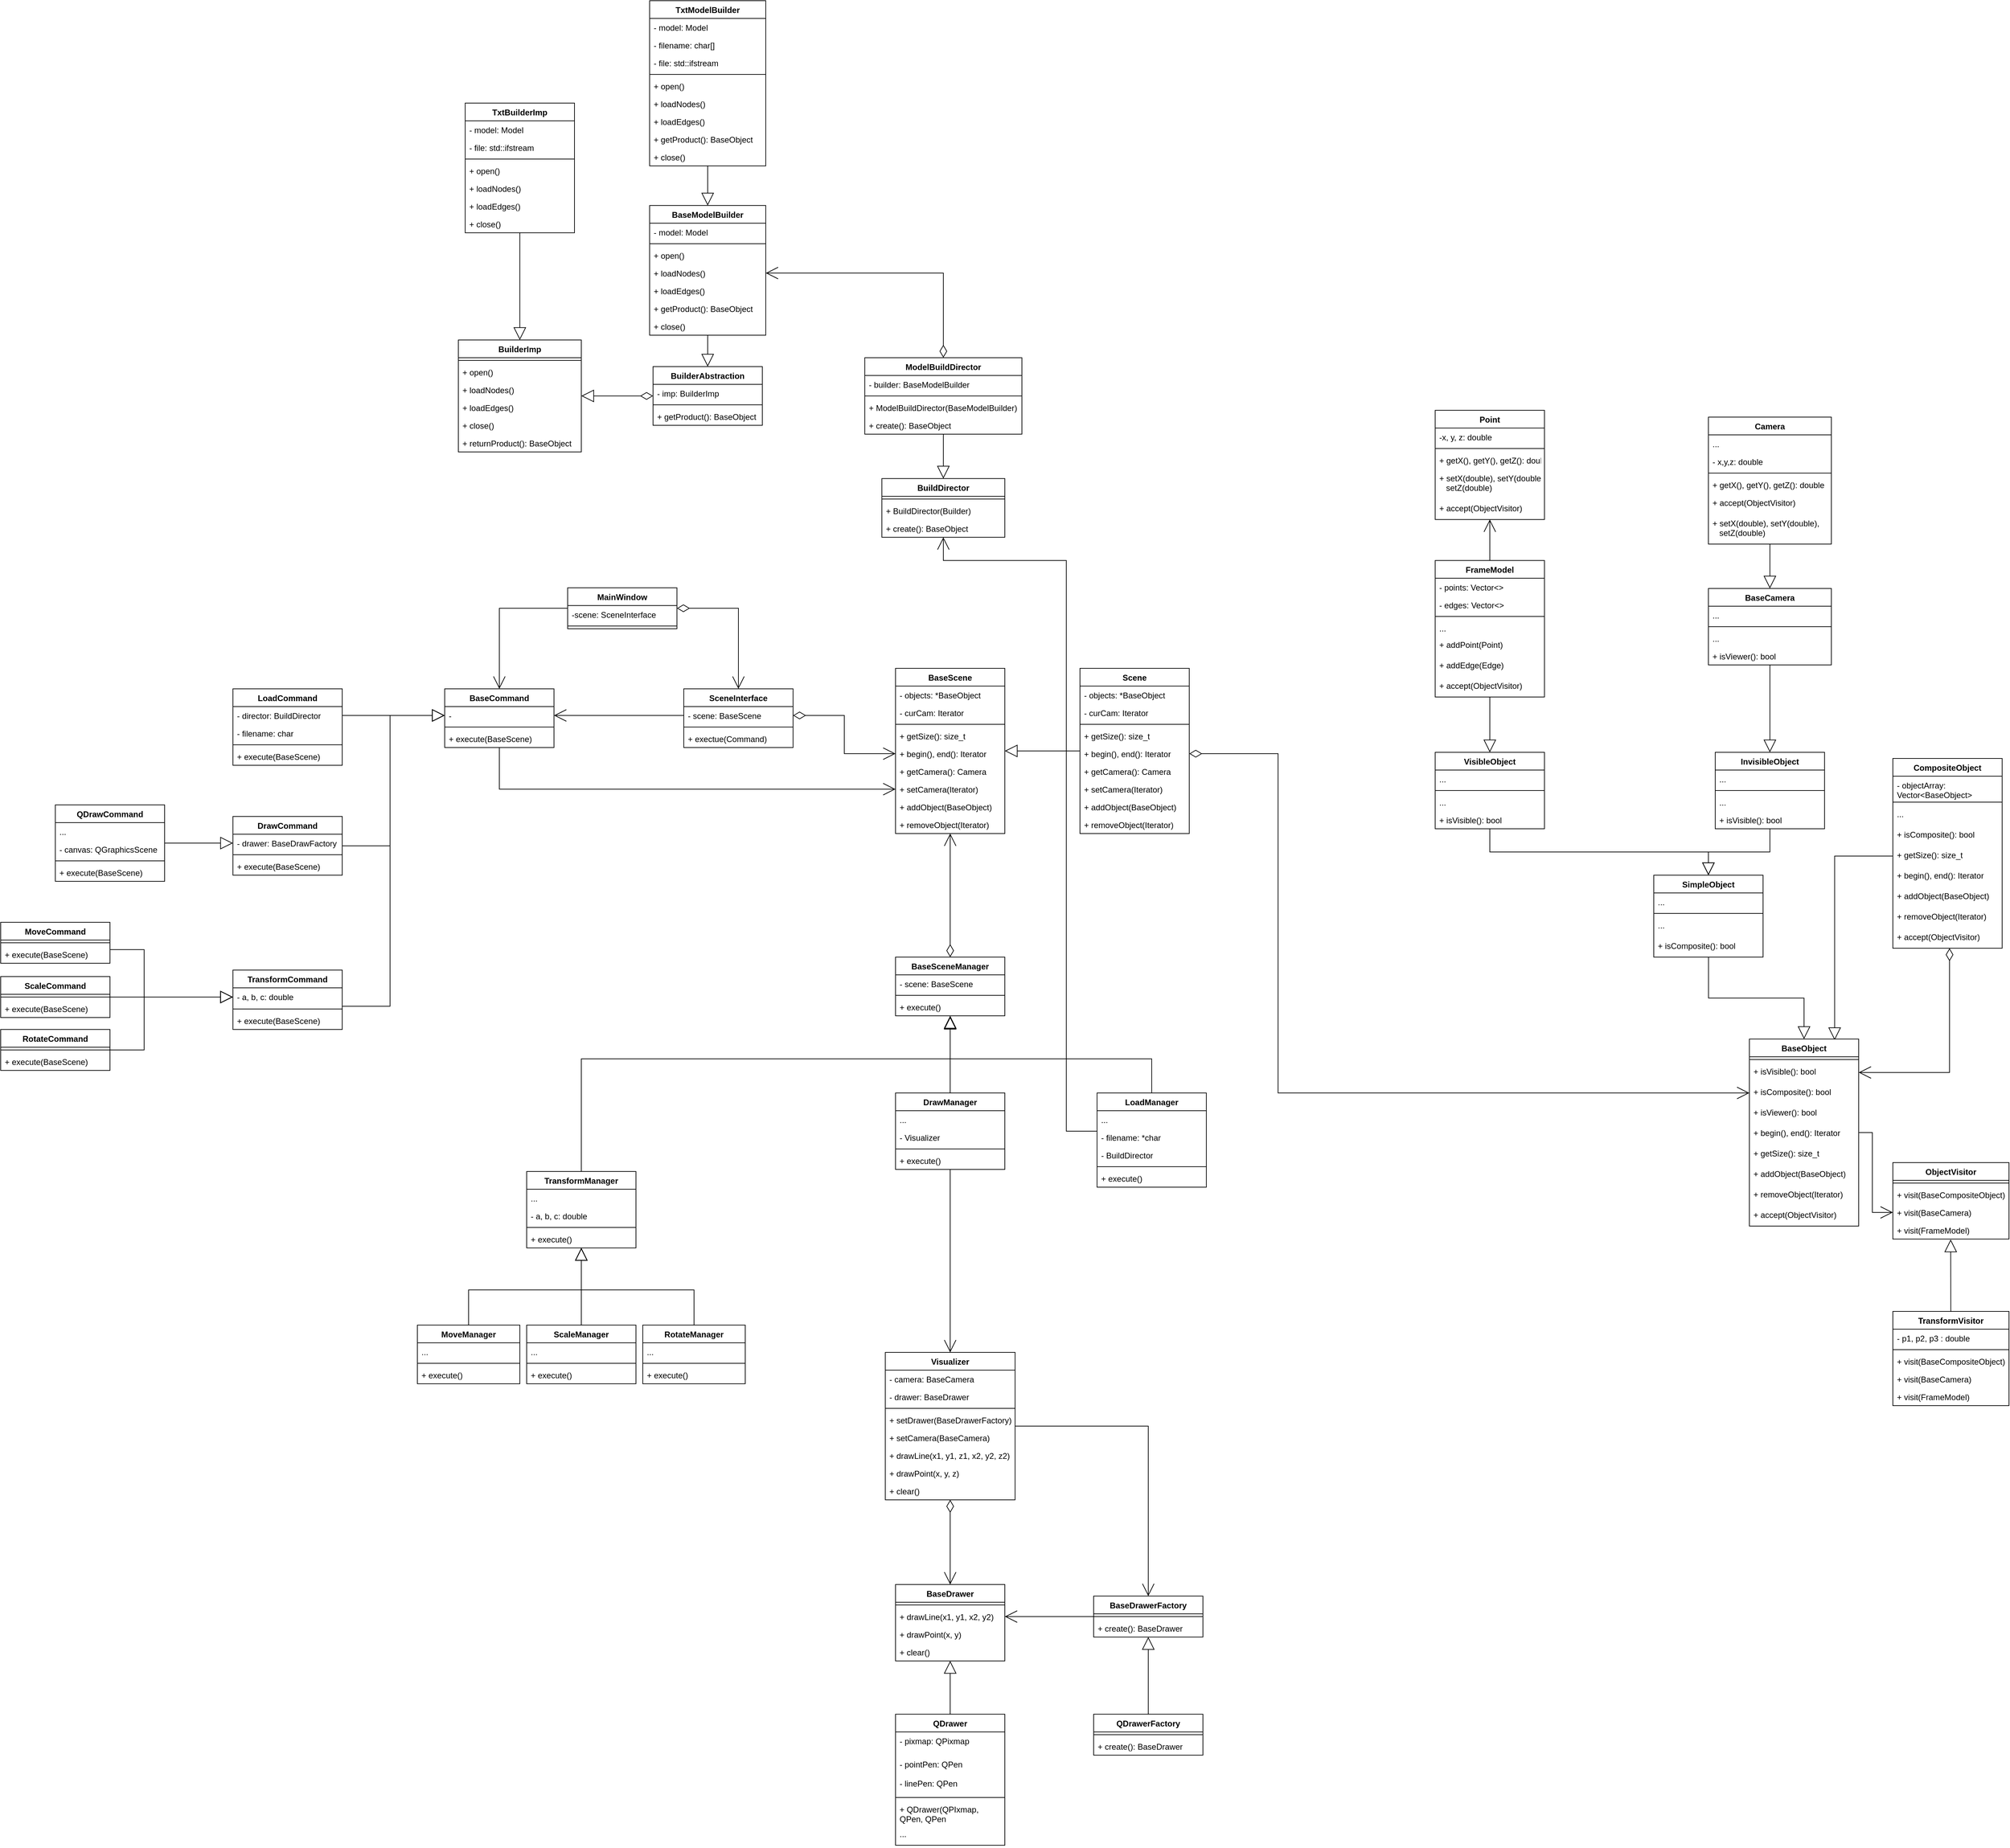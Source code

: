 <mxfile version="14.7.2" type="device"><diagram id="C5RBs43oDa-KdzZeNtuy" name="Page-1"><mxGraphModel dx="950" dy="435" grid="1" gridSize="10" guides="1" tooltips="1" connect="1" arrows="1" fold="1" page="1" pageScale="1" pageWidth="3300" pageHeight="4681" math="0" shadow="0"><root><mxCell id="WIyWlLk6GJQsqaUBKTNV-0"/><mxCell id="WIyWlLk6GJQsqaUBKTNV-1" parent="WIyWlLk6GJQsqaUBKTNV-0"/><mxCell id="m2cF-GqTeHowifeM9ZPO-51" value="" style="endArrow=block;endFill=0;endSize=16;html=1;entryX=0.78;entryY=0.006;entryDx=0;entryDy=0;entryPerimeter=0;strokeColor=#000000;rounded=0;edgeStyle=orthogonalEdgeStyle;exitX=0;exitY=0.5;exitDx=0;exitDy=0;elbow=vertical;" parent="WIyWlLk6GJQsqaUBKTNV-1" source="m2cF-GqTeHowifeM9ZPO-20" target="LKuItXzskN6m5TGHYu66-60" edge="1"><mxGeometry width="160" relative="1" as="geometry"><mxPoint x="2765" y="1281" as="sourcePoint"/><mxPoint x="2860" y="1431" as="targetPoint"/></mxGeometry></mxCell><mxCell id="m2cF-GqTeHowifeM9ZPO-61" value="" style="endArrow=block;endSize=16;endFill=0;html=1;strokeColor=#000000;exitX=0.501;exitY=0.988;exitDx=0;exitDy=0;exitPerimeter=0;entryX=0.5;entryY=0;entryDx=0;entryDy=0;edgeStyle=elbowEdgeStyle;elbow=vertical;rounded=0;" parent="WIyWlLk6GJQsqaUBKTNV-1" target="LKuItXzskN6m5TGHYu66-60" edge="1"><mxGeometry width="160" relative="1" as="geometry"><mxPoint x="2560.16" y="1440.64" as="sourcePoint"/><mxPoint x="2780" y="1411" as="targetPoint"/></mxGeometry></mxCell><mxCell id="m2cF-GqTeHowifeM9ZPO-67" style="edgeStyle=elbowEdgeStyle;rounded=0;orthogonalLoop=1;jettySize=auto;elbow=vertical;html=1;endArrow=block;endFill=0;endSize=16;strokeColor=#000000;strokeWidth=1;" parent="WIyWlLk6GJQsqaUBKTNV-1" source="m2cF-GqTeHowifeM9ZPO-26" edge="1"><mxGeometry relative="1" as="geometry"><mxPoint x="2560" y="1321" as="targetPoint"/></mxGeometry></mxCell><mxCell id="m2cF-GqTeHowifeM9ZPO-64" style="edgeStyle=elbowEdgeStyle;rounded=0;orthogonalLoop=1;jettySize=auto;elbow=vertical;html=1;entryX=0.5;entryY=0;entryDx=0;entryDy=0;strokeColor=#000000;endSize=16;endArrow=block;endFill=0;" parent="WIyWlLk6GJQsqaUBKTNV-1" source="LKuItXzskN6m5TGHYu66-67" target="m2cF-GqTeHowifeM9ZPO-3" edge="1"><mxGeometry relative="1" as="geometry"/></mxCell><mxCell id="m2cF-GqTeHowifeM9ZPO-68" style="edgeStyle=elbowEdgeStyle;rounded=0;orthogonalLoop=1;jettySize=auto;elbow=vertical;html=1;entryX=0.5;entryY=0;entryDx=0;entryDy=0;endArrow=block;endFill=0;endSize=16;strokeColor=#000000;strokeWidth=1;" parent="WIyWlLk6GJQsqaUBKTNV-1" source="LKuItXzskN6m5TGHYu66-8" target="LKuItXzskN6m5TGHYu66-67" edge="1"><mxGeometry relative="1" as="geometry"/></mxCell><mxCell id="m2cF-GqTeHowifeM9ZPO-76" value="" style="endArrow=open;html=1;endSize=16;startArrow=diamondThin;startSize=16;startFill=0;edgeStyle=orthogonalEdgeStyle;align=left;verticalAlign=bottom;strokeColor=#000000;strokeWidth=1;entryX=1;entryY=0.5;entryDx=0;entryDy=0;rounded=0;" parent="WIyWlLk6GJQsqaUBKTNV-1" source="ZRktr_LTEsPebSSuCV2o-44" target="LKuItXzskN6m5TGHYu66-63" edge="1"><mxGeometry x="-0.842" y="17" relative="1" as="geometry"><mxPoint x="2913" y="1420" as="sourcePoint"/><mxPoint x="3040" y="1511" as="targetPoint"/><Array as="points"><mxPoint x="2913" y="1610"/></Array><mxPoint as="offset"/></mxGeometry></mxCell><mxCell id="m2cF-GqTeHowifeM9ZPO-141" value="" style="edgeStyle=orthogonalEdgeStyle;rounded=0;orthogonalLoop=1;jettySize=auto;html=1;endArrow=block;endFill=0;endSize=16;strokeColor=#000000;strokeWidth=1;" parent="WIyWlLk6GJQsqaUBKTNV-1" source="m2cF-GqTeHowifeM9ZPO-109" target="m2cF-GqTeHowifeM9ZPO-131" edge="1"><mxGeometry relative="1" as="geometry"/></mxCell><mxCell id="m2cF-GqTeHowifeM9ZPO-207" style="edgeStyle=orthogonalEdgeStyle;rounded=0;orthogonalLoop=1;jettySize=auto;html=1;entryX=0.5;entryY=0;entryDx=0;entryDy=0;startArrow=none;startFill=0;startSize=16;endArrow=block;endFill=0;endSize=16;strokeColor=#000000;strokeWidth=1;" parent="WIyWlLk6GJQsqaUBKTNV-1" source="m2cF-GqTeHowifeM9ZPO-201" target="m2cF-GqTeHowifeM9ZPO-184" edge="1"><mxGeometry relative="1" as="geometry"/></mxCell><mxCell id="m2cF-GqTeHowifeM9ZPO-209" style="edgeStyle=orthogonalEdgeStyle;rounded=0;orthogonalLoop=1;jettySize=auto;html=1;startArrow=diamondThin;startFill=0;startSize=16;endArrow=open;endFill=0;endSize=16;strokeColor=#000000;strokeWidth=1;entryX=1;entryY=0.5;entryDx=0;entryDy=0;" parent="WIyWlLk6GJQsqaUBKTNV-1" source="m2cF-GqTeHowifeM9ZPO-201" target="z-JeLjXDN4lgydVniXxk-24" edge="1"><mxGeometry relative="1" as="geometry"><mxPoint x="1190" y="440" as="targetPoint"/></mxGeometry></mxCell><mxCell id="z-JeLjXDN4lgydVniXxk-18" style="edgeStyle=orthogonalEdgeStyle;rounded=0;orthogonalLoop=1;jettySize=auto;html=1;entryX=0.5;entryY=0;entryDx=0;entryDy=0;startArrow=none;startFill=0;startSize=16;endArrow=block;endFill=0;endSize=16;" parent="WIyWlLk6GJQsqaUBKTNV-1" source="z-JeLjXDN4lgydVniXxk-14" target="z-JeLjXDN4lgydVniXxk-4" edge="1"><mxGeometry relative="1" as="geometry"/></mxCell><mxCell id="z-JeLjXDN4lgydVniXxk-28" style="edgeStyle=orthogonalEdgeStyle;rounded=0;orthogonalLoop=1;jettySize=auto;html=1;entryX=0.5;entryY=0;entryDx=0;entryDy=0;startArrow=none;startFill=0;startSize=16;endArrow=block;endFill=0;endSize=16;" parent="WIyWlLk6GJQsqaUBKTNV-1" source="z-JeLjXDN4lgydVniXxk-20" target="z-JeLjXDN4lgydVniXxk-0" edge="1"><mxGeometry relative="1" as="geometry"/></mxCell><mxCell id="z-JeLjXDN4lgydVniXxk-40" style="edgeStyle=orthogonalEdgeStyle;rounded=0;orthogonalLoop=1;jettySize=auto;html=1;entryX=1;entryY=0.5;entryDx=0;entryDy=0;startArrow=diamondThin;startFill=0;startSize=16;endArrow=block;endFill=0;endSize=16;" parent="WIyWlLk6GJQsqaUBKTNV-1" source="z-JeLjXDN4lgydVniXxk-0" target="z-JeLjXDN4lgydVniXxk-4" edge="1"><mxGeometry relative="1" as="geometry"/></mxCell><mxCell id="z-JeLjXDN4lgydVniXxk-39" style="edgeStyle=orthogonalEdgeStyle;rounded=0;orthogonalLoop=1;jettySize=auto;html=1;entryX=0.5;entryY=0;entryDx=0;entryDy=0;startArrow=none;startFill=0;startSize=16;endArrow=block;endFill=0;endSize=16;" parent="WIyWlLk6GJQsqaUBKTNV-1" source="z-JeLjXDN4lgydVniXxk-29" target="z-JeLjXDN4lgydVniXxk-20" edge="1"><mxGeometry relative="1" as="geometry"/></mxCell><mxCell id="z-JeLjXDN4lgydVniXxk-20" value="BaseModelBuilder" style="swimlane;fontStyle=1;align=center;verticalAlign=top;childLayout=stackLayout;horizontal=1;startSize=26;horizontalStack=0;resizeParent=1;resizeParentMax=0;resizeLast=0;collapsible=1;marginBottom=0;" parent="WIyWlLk6GJQsqaUBKTNV-1" vertex="1"><mxGeometry x="1010" y="340" width="170" height="190" as="geometry"/></mxCell><mxCell id="z-JeLjXDN4lgydVniXxk-21" value="- model: Model" style="text;strokeColor=none;fillColor=none;align=left;verticalAlign=top;spacingLeft=4;spacingRight=4;overflow=hidden;rotatable=0;points=[[0,0.5],[1,0.5]];portConstraint=eastwest;" parent="z-JeLjXDN4lgydVniXxk-20" vertex="1"><mxGeometry y="26" width="170" height="26" as="geometry"/></mxCell><mxCell id="z-JeLjXDN4lgydVniXxk-22" value="" style="line;strokeWidth=1;fillColor=none;align=left;verticalAlign=middle;spacingTop=-1;spacingLeft=3;spacingRight=3;rotatable=0;labelPosition=right;points=[];portConstraint=eastwest;" parent="z-JeLjXDN4lgydVniXxk-20" vertex="1"><mxGeometry y="52" width="170" height="8" as="geometry"/></mxCell><mxCell id="z-JeLjXDN4lgydVniXxk-23" value="+ open()" style="text;strokeColor=none;fillColor=none;align=left;verticalAlign=top;spacingLeft=4;spacingRight=4;overflow=hidden;rotatable=0;points=[[0,0.5],[1,0.5]];portConstraint=eastwest;" parent="z-JeLjXDN4lgydVniXxk-20" vertex="1"><mxGeometry y="60" width="170" height="26" as="geometry"/></mxCell><mxCell id="z-JeLjXDN4lgydVniXxk-24" value="+ loadNodes()" style="text;strokeColor=none;fillColor=none;align=left;verticalAlign=top;spacingLeft=4;spacingRight=4;overflow=hidden;rotatable=0;points=[[0,0.5],[1,0.5]];portConstraint=eastwest;" parent="z-JeLjXDN4lgydVniXxk-20" vertex="1"><mxGeometry y="86" width="170" height="26" as="geometry"/></mxCell><mxCell id="z-JeLjXDN4lgydVniXxk-25" value="+ loadEdges()" style="text;strokeColor=none;fillColor=none;align=left;verticalAlign=top;spacingLeft=4;spacingRight=4;overflow=hidden;rotatable=0;points=[[0,0.5],[1,0.5]];portConstraint=eastwest;" parent="z-JeLjXDN4lgydVniXxk-20" vertex="1"><mxGeometry y="112" width="170" height="26" as="geometry"/></mxCell><mxCell id="z-JeLjXDN4lgydVniXxk-26" value="+ getProduct(): BaseObject" style="text;strokeColor=none;fillColor=none;align=left;verticalAlign=top;spacingLeft=4;spacingRight=4;overflow=hidden;rotatable=0;points=[[0,0.5],[1,0.5]];portConstraint=eastwest;" parent="z-JeLjXDN4lgydVniXxk-20" vertex="1"><mxGeometry y="138" width="170" height="26" as="geometry"/></mxCell><mxCell id="z-JeLjXDN4lgydVniXxk-27" value="+ close()" style="text;strokeColor=none;fillColor=none;align=left;verticalAlign=top;spacingLeft=4;spacingRight=4;overflow=hidden;rotatable=0;points=[[0,0.5],[1,0.5]];portConstraint=eastwest;" parent="z-JeLjXDN4lgydVniXxk-20" vertex="1"><mxGeometry y="164" width="170" height="26" as="geometry"/></mxCell><mxCell id="z-JeLjXDN4lgydVniXxk-29" value="TxtModelBuilder" style="swimlane;fontStyle=1;align=center;verticalAlign=top;childLayout=stackLayout;horizontal=1;startSize=26;horizontalStack=0;resizeParent=1;resizeParentMax=0;resizeLast=0;collapsible=1;marginBottom=0;" parent="WIyWlLk6GJQsqaUBKTNV-1" vertex="1"><mxGeometry x="1010" y="40" width="170" height="242" as="geometry"/></mxCell><mxCell id="z-JeLjXDN4lgydVniXxk-41" value="- model: Model" style="text;strokeColor=none;fillColor=none;align=left;verticalAlign=top;spacingLeft=4;spacingRight=4;overflow=hidden;rotatable=0;points=[[0,0.5],[1,0.5]];portConstraint=eastwest;" parent="z-JeLjXDN4lgydVniXxk-29" vertex="1"><mxGeometry y="26" width="170" height="26" as="geometry"/></mxCell><mxCell id="z-JeLjXDN4lgydVniXxk-43" value="- filename: char[]" style="text;strokeColor=none;fillColor=none;align=left;verticalAlign=top;spacingLeft=4;spacingRight=4;overflow=hidden;rotatable=0;points=[[0,0.5],[1,0.5]];portConstraint=eastwest;" parent="z-JeLjXDN4lgydVniXxk-29" vertex="1"><mxGeometry y="52" width="170" height="26" as="geometry"/></mxCell><mxCell id="z-JeLjXDN4lgydVniXxk-42" value="- file: std::ifstream" style="text;strokeColor=none;fillColor=none;align=left;verticalAlign=top;spacingLeft=4;spacingRight=4;overflow=hidden;rotatable=0;points=[[0,0.5],[1,0.5]];portConstraint=eastwest;" parent="z-JeLjXDN4lgydVniXxk-29" vertex="1"><mxGeometry y="78" width="170" height="26" as="geometry"/></mxCell><mxCell id="z-JeLjXDN4lgydVniXxk-33" value="" style="line;strokeWidth=1;fillColor=none;align=left;verticalAlign=middle;spacingTop=-1;spacingLeft=3;spacingRight=3;rotatable=0;labelPosition=right;points=[];portConstraint=eastwest;" parent="z-JeLjXDN4lgydVniXxk-29" vertex="1"><mxGeometry y="104" width="170" height="8" as="geometry"/></mxCell><mxCell id="z-JeLjXDN4lgydVniXxk-34" value="+ open()" style="text;strokeColor=none;fillColor=none;align=left;verticalAlign=top;spacingLeft=4;spacingRight=4;overflow=hidden;rotatable=0;points=[[0,0.5],[1,0.5]];portConstraint=eastwest;" parent="z-JeLjXDN4lgydVniXxk-29" vertex="1"><mxGeometry y="112" width="170" height="26" as="geometry"/></mxCell><mxCell id="z-JeLjXDN4lgydVniXxk-35" value="+ loadNodes()" style="text;strokeColor=none;fillColor=none;align=left;verticalAlign=top;spacingLeft=4;spacingRight=4;overflow=hidden;rotatable=0;points=[[0,0.5],[1,0.5]];portConstraint=eastwest;" parent="z-JeLjXDN4lgydVniXxk-29" vertex="1"><mxGeometry y="138" width="170" height="26" as="geometry"/></mxCell><mxCell id="z-JeLjXDN4lgydVniXxk-36" value="+ loadEdges()" style="text;strokeColor=none;fillColor=none;align=left;verticalAlign=top;spacingLeft=4;spacingRight=4;overflow=hidden;rotatable=0;points=[[0,0.5],[1,0.5]];portConstraint=eastwest;" parent="z-JeLjXDN4lgydVniXxk-29" vertex="1"><mxGeometry y="164" width="170" height="26" as="geometry"/></mxCell><mxCell id="z-JeLjXDN4lgydVniXxk-37" value="+ getProduct(): BaseObject" style="text;strokeColor=none;fillColor=none;align=left;verticalAlign=top;spacingLeft=4;spacingRight=4;overflow=hidden;rotatable=0;points=[[0,0.5],[1,0.5]];portConstraint=eastwest;" parent="z-JeLjXDN4lgydVniXxk-29" vertex="1"><mxGeometry y="190" width="170" height="26" as="geometry"/></mxCell><mxCell id="z-JeLjXDN4lgydVniXxk-38" value="+ close()" style="text;strokeColor=none;fillColor=none;align=left;verticalAlign=top;spacingLeft=4;spacingRight=4;overflow=hidden;rotatable=0;points=[[0,0.5],[1,0.5]];portConstraint=eastwest;" parent="z-JeLjXDN4lgydVniXxk-29" vertex="1"><mxGeometry y="216" width="170" height="26" as="geometry"/></mxCell><mxCell id="z-JeLjXDN4lgydVniXxk-14" value="TxtBuilderImp" style="swimlane;fontStyle=1;align=center;verticalAlign=top;childLayout=stackLayout;horizontal=1;startSize=26;horizontalStack=0;resizeParent=1;resizeParentMax=0;resizeLast=0;collapsible=1;marginBottom=0;" parent="WIyWlLk6GJQsqaUBKTNV-1" vertex="1"><mxGeometry x="740" y="190" width="160" height="190" as="geometry"/></mxCell><mxCell id="z-JeLjXDN4lgydVniXxk-32" value="- model: Model" style="text;strokeColor=none;fillColor=none;align=left;verticalAlign=top;spacingLeft=4;spacingRight=4;overflow=hidden;rotatable=0;points=[[0,0.5],[1,0.5]];portConstraint=eastwest;" parent="z-JeLjXDN4lgydVniXxk-14" vertex="1"><mxGeometry y="26" width="160" height="26" as="geometry"/></mxCell><mxCell id="z-JeLjXDN4lgydVniXxk-31" value="- file: std::ifstream" style="text;strokeColor=none;fillColor=none;align=left;verticalAlign=top;spacingLeft=4;spacingRight=4;overflow=hidden;rotatable=0;points=[[0,0.5],[1,0.5]];portConstraint=eastwest;" parent="z-JeLjXDN4lgydVniXxk-14" vertex="1"><mxGeometry y="52" width="160" height="26" as="geometry"/></mxCell><mxCell id="z-JeLjXDN4lgydVniXxk-16" value="" style="line;strokeWidth=1;fillColor=none;align=left;verticalAlign=middle;spacingTop=-1;spacingLeft=3;spacingRight=3;rotatable=0;labelPosition=right;points=[];portConstraint=eastwest;" parent="z-JeLjXDN4lgydVniXxk-14" vertex="1"><mxGeometry y="78" width="160" height="8" as="geometry"/></mxCell><mxCell id="z-JeLjXDN4lgydVniXxk-17" value="+ open()" style="text;strokeColor=none;fillColor=none;align=left;verticalAlign=top;spacingLeft=4;spacingRight=4;overflow=hidden;rotatable=0;points=[[0,0.5],[1,0.5]];portConstraint=eastwest;" parent="z-JeLjXDN4lgydVniXxk-14" vertex="1"><mxGeometry y="86" width="160" height="26" as="geometry"/></mxCell><mxCell id="z-JeLjXDN4lgydVniXxk-44" value="+ loadNodes()" style="text;strokeColor=none;fillColor=none;align=left;verticalAlign=top;spacingLeft=4;spacingRight=4;overflow=hidden;rotatable=0;points=[[0,0.5],[1,0.5]];portConstraint=eastwest;" parent="z-JeLjXDN4lgydVniXxk-14" vertex="1"><mxGeometry y="112" width="160" height="26" as="geometry"/></mxCell><mxCell id="z-JeLjXDN4lgydVniXxk-45" value="+ loadEdges()" style="text;strokeColor=none;fillColor=none;align=left;verticalAlign=top;spacingLeft=4;spacingRight=4;overflow=hidden;rotatable=0;points=[[0,0.5],[1,0.5]];portConstraint=eastwest;" parent="z-JeLjXDN4lgydVniXxk-14" vertex="1"><mxGeometry y="138" width="160" height="26" as="geometry"/></mxCell><mxCell id="z-JeLjXDN4lgydVniXxk-46" value="+ close()" style="text;strokeColor=none;fillColor=none;align=left;verticalAlign=top;spacingLeft=4;spacingRight=4;overflow=hidden;rotatable=0;points=[[0,0.5],[1,0.5]];portConstraint=eastwest;" parent="z-JeLjXDN4lgydVniXxk-14" vertex="1"><mxGeometry y="164" width="160" height="26" as="geometry"/></mxCell><mxCell id="m2cF-GqTeHowifeM9ZPO-142" style="edgeStyle=orthogonalEdgeStyle;rounded=0;orthogonalLoop=1;jettySize=auto;html=1;entryX=0;entryY=0.5;entryDx=0;entryDy=0;endArrow=open;endFill=0;endSize=16;strokeColor=#000000;strokeWidth=1;startArrow=diamondThin;startFill=0;startSize=16;exitX=1;exitY=0.5;exitDx=0;exitDy=0;" parent="WIyWlLk6GJQsqaUBKTNV-1" target="m2cF-GqTeHowifeM9ZPO-2" edge="1"><mxGeometry relative="1" as="geometry"><Array as="points"><mxPoint x="1930" y="1143"/><mxPoint x="1930" y="1640"/></Array><mxPoint x="1800" y="1143" as="sourcePoint"/></mxGeometry></mxCell><mxCell id="m2cF-GqTeHowifeM9ZPO-184" value="BuildDirector" style="swimlane;fontStyle=1;align=center;verticalAlign=top;childLayout=stackLayout;horizontal=1;startSize=26;horizontalStack=0;resizeParent=1;resizeParentMax=0;resizeLast=0;collapsible=1;marginBottom=0;" parent="WIyWlLk6GJQsqaUBKTNV-1" vertex="1"><mxGeometry x="1350" y="740" width="180" height="86" as="geometry"/></mxCell><mxCell id="m2cF-GqTeHowifeM9ZPO-186" value="" style="line;strokeWidth=1;fillColor=none;align=left;verticalAlign=middle;spacingTop=-1;spacingLeft=3;spacingRight=3;rotatable=0;labelPosition=right;points=[];portConstraint=eastwest;" parent="m2cF-GqTeHowifeM9ZPO-184" vertex="1"><mxGeometry y="26" width="180" height="8" as="geometry"/></mxCell><mxCell id="m2cF-GqTeHowifeM9ZPO-187" value="+ BuildDirector(Builder)" style="text;strokeColor=none;fillColor=none;align=left;verticalAlign=top;spacingLeft=4;spacingRight=4;overflow=hidden;rotatable=0;points=[[0,0.5],[1,0.5]];portConstraint=eastwest;" parent="m2cF-GqTeHowifeM9ZPO-184" vertex="1"><mxGeometry y="34" width="180" height="26" as="geometry"/></mxCell><mxCell id="m2cF-GqTeHowifeM9ZPO-188" value="+ create(): BaseObject" style="text;strokeColor=none;fillColor=none;align=left;verticalAlign=top;spacingLeft=4;spacingRight=4;overflow=hidden;rotatable=0;points=[[0,0.5],[1,0.5]];portConstraint=eastwest;" parent="m2cF-GqTeHowifeM9ZPO-184" vertex="1"><mxGeometry y="60" width="180" height="26" as="geometry"/></mxCell><mxCell id="z-JeLjXDN4lgydVniXxk-0" value="BuilderAbstraction" style="swimlane;fontStyle=1;align=center;verticalAlign=top;childLayout=stackLayout;horizontal=1;startSize=26;horizontalStack=0;resizeParent=1;resizeParentMax=0;resizeLast=0;collapsible=1;marginBottom=0;" parent="WIyWlLk6GJQsqaUBKTNV-1" vertex="1"><mxGeometry x="1015" y="576" width="160" height="86" as="geometry"/></mxCell><mxCell id="z-JeLjXDN4lgydVniXxk-48" value="- imp: BuilderImp" style="text;strokeColor=none;fillColor=none;align=left;verticalAlign=top;spacingLeft=4;spacingRight=4;overflow=hidden;rotatable=0;points=[[0,0.5],[1,0.5]];portConstraint=eastwest;" parent="z-JeLjXDN4lgydVniXxk-0" vertex="1"><mxGeometry y="26" width="160" height="26" as="geometry"/></mxCell><mxCell id="z-JeLjXDN4lgydVniXxk-2" value="" style="line;strokeWidth=1;fillColor=none;align=left;verticalAlign=middle;spacingTop=-1;spacingLeft=3;spacingRight=3;rotatable=0;labelPosition=right;points=[];portConstraint=eastwest;" parent="z-JeLjXDN4lgydVniXxk-0" vertex="1"><mxGeometry y="52" width="160" height="8" as="geometry"/></mxCell><mxCell id="z-JeLjXDN4lgydVniXxk-19" value="+ getProduct(): BaseObject" style="text;strokeColor=none;fillColor=none;align=left;verticalAlign=top;spacingLeft=4;spacingRight=4;overflow=hidden;rotatable=0;points=[[0,0.5],[1,0.5]];portConstraint=eastwest;" parent="z-JeLjXDN4lgydVniXxk-0" vertex="1"><mxGeometry y="60" width="160" height="26" as="geometry"/></mxCell><mxCell id="m2cF-GqTeHowifeM9ZPO-201" value="ModelBuildDirector" style="swimlane;fontStyle=1;align=center;verticalAlign=top;childLayout=stackLayout;horizontal=1;startSize=26;horizontalStack=0;resizeParent=1;resizeParentMax=0;resizeLast=0;collapsible=1;marginBottom=0;" parent="WIyWlLk6GJQsqaUBKTNV-1" vertex="1"><mxGeometry x="1325" y="563" width="230" height="112" as="geometry"/></mxCell><mxCell id="m2cF-GqTeHowifeM9ZPO-206" value="- builder: BaseModelBuilder" style="text;strokeColor=none;fillColor=none;align=left;verticalAlign=top;spacingLeft=4;spacingRight=4;overflow=hidden;rotatable=0;points=[[0,0.5],[1,0.5]];portConstraint=eastwest;" parent="m2cF-GqTeHowifeM9ZPO-201" vertex="1"><mxGeometry y="26" width="230" height="26" as="geometry"/></mxCell><mxCell id="m2cF-GqTeHowifeM9ZPO-202" value="" style="line;strokeWidth=1;fillColor=none;align=left;verticalAlign=middle;spacingTop=-1;spacingLeft=3;spacingRight=3;rotatable=0;labelPosition=right;points=[];portConstraint=eastwest;" parent="m2cF-GqTeHowifeM9ZPO-201" vertex="1"><mxGeometry y="52" width="230" height="8" as="geometry"/></mxCell><mxCell id="m2cF-GqTeHowifeM9ZPO-203" value="+ ModelBuildDirector(BaseModelBuilder)" style="text;strokeColor=none;fillColor=none;align=left;verticalAlign=top;spacingLeft=4;spacingRight=4;overflow=hidden;rotatable=0;points=[[0,0.5],[1,0.5]];portConstraint=eastwest;" parent="m2cF-GqTeHowifeM9ZPO-201" vertex="1"><mxGeometry y="60" width="230" height="26" as="geometry"/></mxCell><mxCell id="m2cF-GqTeHowifeM9ZPO-204" value="+ create(): BaseObject" style="text;strokeColor=none;fillColor=none;align=left;verticalAlign=top;spacingLeft=4;spacingRight=4;overflow=hidden;rotatable=0;points=[[0,0.5],[1,0.5]];portConstraint=eastwest;" parent="m2cF-GqTeHowifeM9ZPO-201" vertex="1"><mxGeometry y="86" width="230" height="26" as="geometry"/></mxCell><mxCell id="z-JeLjXDN4lgydVniXxk-4" value="BuilderImp" style="swimlane;fontStyle=1;align=center;verticalAlign=top;childLayout=stackLayout;horizontal=1;startSize=26;horizontalStack=0;resizeParent=1;resizeParentMax=0;resizeLast=0;collapsible=1;marginBottom=0;" parent="WIyWlLk6GJQsqaUBKTNV-1" vertex="1"><mxGeometry x="730" y="537" width="180" height="164" as="geometry"/></mxCell><mxCell id="z-JeLjXDN4lgydVniXxk-6" value="" style="line;strokeWidth=1;fillColor=none;align=left;verticalAlign=middle;spacingTop=-1;spacingLeft=3;spacingRight=3;rotatable=0;labelPosition=right;points=[];portConstraint=eastwest;" parent="z-JeLjXDN4lgydVniXxk-4" vertex="1"><mxGeometry y="26" width="180" height="8" as="geometry"/></mxCell><mxCell id="z-JeLjXDN4lgydVniXxk-54" value="+ open()" style="text;strokeColor=none;fillColor=none;align=left;verticalAlign=top;spacingLeft=4;spacingRight=4;overflow=hidden;rotatable=0;points=[[0,0.5],[1,0.5]];portConstraint=eastwest;" parent="z-JeLjXDN4lgydVniXxk-4" vertex="1"><mxGeometry y="34" width="180" height="26" as="geometry"/></mxCell><mxCell id="z-JeLjXDN4lgydVniXxk-55" value="+ loadNodes()" style="text;strokeColor=none;fillColor=none;align=left;verticalAlign=top;spacingLeft=4;spacingRight=4;overflow=hidden;rotatable=0;points=[[0,0.5],[1,0.5]];portConstraint=eastwest;" parent="z-JeLjXDN4lgydVniXxk-4" vertex="1"><mxGeometry y="60" width="180" height="26" as="geometry"/></mxCell><mxCell id="z-JeLjXDN4lgydVniXxk-56" value="+ loadEdges()" style="text;strokeColor=none;fillColor=none;align=left;verticalAlign=top;spacingLeft=4;spacingRight=4;overflow=hidden;rotatable=0;points=[[0,0.5],[1,0.5]];portConstraint=eastwest;" parent="z-JeLjXDN4lgydVniXxk-4" vertex="1"><mxGeometry y="86" width="180" height="26" as="geometry"/></mxCell><mxCell id="z-JeLjXDN4lgydVniXxk-57" value="+ close()" style="text;strokeColor=none;fillColor=none;align=left;verticalAlign=top;spacingLeft=4;spacingRight=4;overflow=hidden;rotatable=0;points=[[0,0.5],[1,0.5]];portConstraint=eastwest;" parent="z-JeLjXDN4lgydVniXxk-4" vertex="1"><mxGeometry y="112" width="180" height="26" as="geometry"/></mxCell><mxCell id="z-JeLjXDN4lgydVniXxk-7" value="+ returnProduct(): BaseObject" style="text;strokeColor=none;fillColor=none;align=left;verticalAlign=top;spacingLeft=4;spacingRight=4;overflow=hidden;rotatable=0;points=[[0,0.5],[1,0.5]];portConstraint=eastwest;" parent="z-JeLjXDN4lgydVniXxk-4" vertex="1"><mxGeometry y="138" width="180" height="26" as="geometry"/></mxCell><mxCell id="m2cF-GqTeHowifeM9ZPO-3" value="SimpleObject" style="swimlane;fontStyle=1;align=center;verticalAlign=top;childLayout=stackLayout;horizontal=1;startSize=26;horizontalStack=0;resizeParent=1;resizeParentMax=0;resizeLast=0;collapsible=1;marginBottom=0;" parent="WIyWlLk6GJQsqaUBKTNV-1" vertex="1"><mxGeometry x="2480" y="1321" width="160" height="120" as="geometry"/></mxCell><mxCell id="m2cF-GqTeHowifeM9ZPO-62" value="..." style="text;strokeColor=none;fillColor=none;align=left;verticalAlign=top;spacingLeft=4;spacingRight=4;overflow=hidden;rotatable=0;points=[[0,0.5],[1,0.5]];portConstraint=eastwest;" parent="m2cF-GqTeHowifeM9ZPO-3" vertex="1"><mxGeometry y="26" width="160" height="26" as="geometry"/></mxCell><mxCell id="m2cF-GqTeHowifeM9ZPO-4" value="" style="line;strokeWidth=1;fillColor=none;align=left;verticalAlign=middle;spacingTop=-1;spacingLeft=3;spacingRight=3;rotatable=0;labelPosition=right;points=[];portConstraint=eastwest;" parent="m2cF-GqTeHowifeM9ZPO-3" vertex="1"><mxGeometry y="52" width="160" height="8" as="geometry"/></mxCell><mxCell id="m2cF-GqTeHowifeM9ZPO-11" value="..." style="text;strokeColor=none;fillColor=none;align=left;verticalAlign=top;spacingLeft=4;spacingRight=4;overflow=hidden;rotatable=0;points=[[0,0.5],[1,0.5]];portConstraint=eastwest;" parent="m2cF-GqTeHowifeM9ZPO-3" vertex="1"><mxGeometry y="60" width="160" height="30" as="geometry"/></mxCell><mxCell id="tVToSis9b_hYtMSrYG2j-28" value="+ isComposite(): bool" style="text;strokeColor=none;fillColor=none;align=left;verticalAlign=top;spacingLeft=4;spacingRight=4;overflow=hidden;rotatable=0;points=[[0,0.5],[1,0.5]];portConstraint=eastwest;" parent="m2cF-GqTeHowifeM9ZPO-3" vertex="1"><mxGeometry y="90" width="160" height="30" as="geometry"/></mxCell><mxCell id="LKuItXzskN6m5TGHYu66-67" value="InvisibleObject" style="swimlane;fontStyle=1;align=center;verticalAlign=top;childLayout=stackLayout;horizontal=1;startSize=26;horizontalStack=0;resizeParent=1;resizeParentMax=0;resizeLast=0;collapsible=1;marginBottom=0;" parent="WIyWlLk6GJQsqaUBKTNV-1" vertex="1"><mxGeometry x="2570" y="1141" width="160" height="112" as="geometry"/></mxCell><mxCell id="LKuItXzskN6m5TGHYu66-68" value="..." style="text;strokeColor=none;fillColor=none;align=left;verticalAlign=top;spacingLeft=4;spacingRight=4;overflow=hidden;rotatable=0;points=[[0,0.5],[1,0.5]];portConstraint=eastwest;" parent="LKuItXzskN6m5TGHYu66-67" vertex="1"><mxGeometry y="26" width="160" height="26" as="geometry"/></mxCell><mxCell id="LKuItXzskN6m5TGHYu66-69" value="" style="line;strokeWidth=1;fillColor=none;align=left;verticalAlign=middle;spacingTop=-1;spacingLeft=3;spacingRight=3;rotatable=0;labelPosition=right;points=[];portConstraint=eastwest;" parent="LKuItXzskN6m5TGHYu66-67" vertex="1"><mxGeometry y="52" width="160" height="8" as="geometry"/></mxCell><mxCell id="m2cF-GqTeHowifeM9ZPO-25" value="..." style="text;strokeColor=none;fillColor=none;align=left;verticalAlign=top;spacingLeft=4;spacingRight=4;overflow=hidden;rotatable=0;points=[[0,0.5],[1,0.5]];portConstraint=eastwest;" parent="LKuItXzskN6m5TGHYu66-67" vertex="1"><mxGeometry y="60" width="160" height="26" as="geometry"/></mxCell><mxCell id="LKuItXzskN6m5TGHYu66-70" value="+ isVisible(): bool" style="text;strokeColor=none;fillColor=none;align=left;verticalAlign=top;spacingLeft=4;spacingRight=4;overflow=hidden;rotatable=0;points=[[0,0.5],[1,0.5]];portConstraint=eastwest;" parent="LKuItXzskN6m5TGHYu66-67" vertex="1"><mxGeometry y="86" width="160" height="26" as="geometry"/></mxCell><mxCell id="m2cF-GqTeHowifeM9ZPO-26" value="VisibleObject" style="swimlane;fontStyle=1;align=center;verticalAlign=top;childLayout=stackLayout;horizontal=1;startSize=26;horizontalStack=0;resizeParent=1;resizeParentMax=0;resizeLast=0;collapsible=1;marginBottom=0;" parent="WIyWlLk6GJQsqaUBKTNV-1" vertex="1"><mxGeometry x="2160" y="1141" width="160" height="112" as="geometry"/></mxCell><mxCell id="m2cF-GqTeHowifeM9ZPO-27" value="..." style="text;strokeColor=none;fillColor=none;align=left;verticalAlign=top;spacingLeft=4;spacingRight=4;overflow=hidden;rotatable=0;points=[[0,0.5],[1,0.5]];portConstraint=eastwest;" parent="m2cF-GqTeHowifeM9ZPO-26" vertex="1"><mxGeometry y="26" width="160" height="26" as="geometry"/></mxCell><mxCell id="m2cF-GqTeHowifeM9ZPO-28" value="" style="line;strokeWidth=1;fillColor=none;align=left;verticalAlign=middle;spacingTop=-1;spacingLeft=3;spacingRight=3;rotatable=0;labelPosition=right;points=[];portConstraint=eastwest;" parent="m2cF-GqTeHowifeM9ZPO-26" vertex="1"><mxGeometry y="52" width="160" height="8" as="geometry"/></mxCell><mxCell id="m2cF-GqTeHowifeM9ZPO-29" value="..." style="text;strokeColor=none;fillColor=none;align=left;verticalAlign=top;spacingLeft=4;spacingRight=4;overflow=hidden;rotatable=0;points=[[0,0.5],[1,0.5]];portConstraint=eastwest;" parent="m2cF-GqTeHowifeM9ZPO-26" vertex="1"><mxGeometry y="60" width="160" height="26" as="geometry"/></mxCell><mxCell id="m2cF-GqTeHowifeM9ZPO-30" value="+ isVisible(): bool" style="text;strokeColor=none;fillColor=none;align=left;verticalAlign=top;spacingLeft=4;spacingRight=4;overflow=hidden;rotatable=0;points=[[0,0.5],[1,0.5]];portConstraint=eastwest;" parent="m2cF-GqTeHowifeM9ZPO-26" vertex="1"><mxGeometry y="86" width="160" height="26" as="geometry"/></mxCell><mxCell id="m2cF-GqTeHowifeM9ZPO-256" style="edgeStyle=orthogonalEdgeStyle;rounded=0;orthogonalLoop=1;jettySize=auto;html=1;entryX=0;entryY=0.5;entryDx=0;entryDy=0;startArrow=none;startFill=0;startSize=16;endArrow=open;endFill=0;endSize=16;strokeColor=#000000;strokeWidth=1;" parent="WIyWlLk6GJQsqaUBKTNV-1" source="LKuItXzskN6m5TGHYu66-60" target="m2cF-GqTeHowifeM9ZPO-249" edge="1"><mxGeometry relative="1" as="geometry"/></mxCell><mxCell id="tVToSis9b_hYtMSrYG2j-48" style="edgeStyle=orthogonalEdgeStyle;rounded=0;orthogonalLoop=1;jettySize=auto;html=1;entryX=0.5;entryY=0;entryDx=0;entryDy=0;endArrow=block;endFill=0;endSize=16;" parent="WIyWlLk6GJQsqaUBKTNV-1" source="tVToSis9b_hYtMSrYG2j-41" target="LKuItXzskN6m5TGHYu66-8" edge="1"><mxGeometry relative="1" as="geometry"/></mxCell><mxCell id="LKuItXzskN6m5TGHYu66-8" value="BaseCamera" style="swimlane;fontStyle=1;align=center;verticalAlign=top;childLayout=stackLayout;horizontal=1;startSize=26;horizontalStack=0;resizeParent=1;resizeParentMax=0;resizeLast=0;collapsible=1;marginBottom=0;" parent="WIyWlLk6GJQsqaUBKTNV-1" vertex="1"><mxGeometry x="2560" y="901" width="180" height="112" as="geometry"/></mxCell><mxCell id="ZRktr_LTEsPebSSuCV2o-46" value="..." style="text;strokeColor=none;fillColor=none;align=left;verticalAlign=top;spacingLeft=4;spacingRight=4;overflow=hidden;rotatable=0;points=[[0,0.5],[1,0.5]];portConstraint=eastwest;" parent="LKuItXzskN6m5TGHYu66-8" vertex="1"><mxGeometry y="26" width="180" height="26" as="geometry"/></mxCell><mxCell id="LKuItXzskN6m5TGHYu66-10" value="" style="line;strokeWidth=1;fillColor=none;align=left;verticalAlign=middle;spacingTop=-1;spacingLeft=3;spacingRight=3;rotatable=0;labelPosition=right;points=[];portConstraint=eastwest;" parent="LKuItXzskN6m5TGHYu66-8" vertex="1"><mxGeometry y="52" width="180" height="8" as="geometry"/></mxCell><mxCell id="ZRktr_LTEsPebSSuCV2o-45" value="..." style="text;strokeColor=none;fillColor=none;align=left;verticalAlign=top;spacingLeft=4;spacingRight=4;overflow=hidden;rotatable=0;points=[[0,0.5],[1,0.5]];portConstraint=eastwest;" parent="LKuItXzskN6m5TGHYu66-8" vertex="1"><mxGeometry y="60" width="180" height="26" as="geometry"/></mxCell><mxCell id="LKuItXzskN6m5TGHYu66-11" value="+ isViewer(): bool" style="text;strokeColor=none;fillColor=none;align=left;verticalAlign=top;spacingLeft=4;spacingRight=4;overflow=hidden;rotatable=0;points=[[0,0.5],[1,0.5]];portConstraint=eastwest;" parent="LKuItXzskN6m5TGHYu66-8" vertex="1"><mxGeometry y="86" width="180" height="26" as="geometry"/></mxCell><mxCell id="tVToSis9b_hYtMSrYG2j-56" value="FrameModel" style="swimlane;fontStyle=1;align=center;verticalAlign=top;childLayout=stackLayout;horizontal=1;startSize=26;horizontalStack=0;resizeParent=1;resizeParentMax=0;resizeLast=0;collapsible=1;marginBottom=0;" parent="WIyWlLk6GJQsqaUBKTNV-1" vertex="1"><mxGeometry x="2160" y="860" width="160" height="200" as="geometry"/></mxCell><mxCell id="tVToSis9b_hYtMSrYG2j-57" value="- points: Vector&lt;&gt;&#10;" style="text;strokeColor=none;fillColor=none;align=left;verticalAlign=top;spacingLeft=4;spacingRight=4;overflow=hidden;rotatable=0;points=[[0,0.5],[1,0.5]];portConstraint=eastwest;" parent="tVToSis9b_hYtMSrYG2j-56" vertex="1"><mxGeometry y="26" width="160" height="26" as="geometry"/></mxCell><mxCell id="ZRktr_LTEsPebSSuCV2o-19" value="- edges: Vector&lt;&gt;&#10;" style="text;strokeColor=none;fillColor=none;align=left;verticalAlign=top;spacingLeft=4;spacingRight=4;overflow=hidden;rotatable=0;points=[[0,0.5],[1,0.5]];portConstraint=eastwest;" parent="tVToSis9b_hYtMSrYG2j-56" vertex="1"><mxGeometry y="52" width="160" height="26" as="geometry"/></mxCell><mxCell id="tVToSis9b_hYtMSrYG2j-58" value="" style="line;strokeWidth=1;fillColor=none;align=left;verticalAlign=middle;spacingTop=-1;spacingLeft=3;spacingRight=3;rotatable=0;labelPosition=right;points=[];portConstraint=eastwest;" parent="tVToSis9b_hYtMSrYG2j-56" vertex="1"><mxGeometry y="78" width="160" height="8" as="geometry"/></mxCell><mxCell id="tVToSis9b_hYtMSrYG2j-59" value="..." style="text;strokeColor=none;fillColor=none;align=left;verticalAlign=top;spacingLeft=4;spacingRight=4;overflow=hidden;rotatable=0;points=[[0,0.5],[1,0.5]];portConstraint=eastwest;" parent="tVToSis9b_hYtMSrYG2j-56" vertex="1"><mxGeometry y="86" width="160" height="24" as="geometry"/></mxCell><mxCell id="cc8t1WJPNOgXd9j0ltQq-1" value="+ addPoint(Point)" style="text;strokeColor=none;fillColor=none;align=left;verticalAlign=top;spacingLeft=4;spacingRight=4;overflow=hidden;rotatable=0;points=[[0,0.5],[1,0.5]];portConstraint=eastwest;" parent="tVToSis9b_hYtMSrYG2j-56" vertex="1"><mxGeometry y="110" width="160" height="30" as="geometry"/></mxCell><mxCell id="cc8t1WJPNOgXd9j0ltQq-2" value="+ addEdge(Edge)" style="text;strokeColor=none;fillColor=none;align=left;verticalAlign=top;spacingLeft=4;spacingRight=4;overflow=hidden;rotatable=0;points=[[0,0.5],[1,0.5]];portConstraint=eastwest;" parent="tVToSis9b_hYtMSrYG2j-56" vertex="1"><mxGeometry y="140" width="160" height="30" as="geometry"/></mxCell><mxCell id="tVToSis9b_hYtMSrYG2j-62" value="+ accept(ObjectVisitor)" style="text;strokeColor=none;fillColor=none;align=left;verticalAlign=top;spacingLeft=4;spacingRight=4;overflow=hidden;rotatable=0;points=[[0,0.5],[1,0.5]];portConstraint=eastwest;" parent="tVToSis9b_hYtMSrYG2j-56" vertex="1"><mxGeometry y="170" width="160" height="30" as="geometry"/></mxCell><mxCell id="tVToSis9b_hYtMSrYG2j-41" value="Camera" style="swimlane;fontStyle=1;align=center;verticalAlign=top;childLayout=stackLayout;horizontal=1;startSize=26;horizontalStack=0;resizeParent=1;resizeParentMax=0;resizeLast=0;collapsible=1;marginBottom=0;" parent="WIyWlLk6GJQsqaUBKTNV-1" vertex="1"><mxGeometry x="2560" y="650" width="180" height="186" as="geometry"/></mxCell><mxCell id="tVToSis9b_hYtMSrYG2j-42" value="..." style="text;strokeColor=none;fillColor=none;align=left;verticalAlign=top;spacingLeft=4;spacingRight=4;overflow=hidden;rotatable=0;points=[[0,0.5],[1,0.5]];portConstraint=eastwest;" parent="tVToSis9b_hYtMSrYG2j-41" vertex="1"><mxGeometry y="26" width="180" height="26" as="geometry"/></mxCell><mxCell id="M1MBTR0n3MMwH8XDxEaq-63" value="- x,y,z: double" style="text;strokeColor=none;fillColor=none;align=left;verticalAlign=top;spacingLeft=4;spacingRight=4;overflow=hidden;rotatable=0;points=[[0,0.5],[1,0.5]];portConstraint=eastwest;" parent="tVToSis9b_hYtMSrYG2j-41" vertex="1"><mxGeometry y="52" width="180" height="26" as="geometry"/></mxCell><mxCell id="tVToSis9b_hYtMSrYG2j-43" value="" style="line;strokeWidth=1;fillColor=none;align=left;verticalAlign=middle;spacingTop=-1;spacingLeft=3;spacingRight=3;rotatable=0;labelPosition=right;points=[];portConstraint=eastwest;" parent="tVToSis9b_hYtMSrYG2j-41" vertex="1"><mxGeometry y="78" width="180" height="8" as="geometry"/></mxCell><mxCell id="TEBBffCyfrqygsh28eR--15" value="+ getX(), getY(), getZ(): double" style="text;strokeColor=none;fillColor=none;align=left;verticalAlign=top;spacingLeft=4;spacingRight=4;overflow=hidden;rotatable=0;points=[[0,0.5],[1,0.5]];portConstraint=eastwest;" parent="tVToSis9b_hYtMSrYG2j-41" vertex="1"><mxGeometry y="86" width="180" height="26" as="geometry"/></mxCell><mxCell id="TEBBffCyfrqygsh28eR--17" value="+ accept(ObjectVisitor)" style="text;strokeColor=none;fillColor=none;align=left;verticalAlign=top;spacingLeft=4;spacingRight=4;overflow=hidden;rotatable=0;points=[[0,0.5],[1,0.5]];portConstraint=eastwest;" parent="tVToSis9b_hYtMSrYG2j-41" vertex="1"><mxGeometry y="112" width="180" height="30" as="geometry"/></mxCell><mxCell id="TEBBffCyfrqygsh28eR--16" value="+ setX(double), setY(double), &#10;   setZ(double)" style="text;strokeColor=none;fillColor=none;align=left;verticalAlign=top;spacingLeft=4;spacingRight=4;overflow=hidden;rotatable=0;points=[[0,0.5],[1,0.5]];portConstraint=eastwest;" parent="tVToSis9b_hYtMSrYG2j-41" vertex="1"><mxGeometry y="142" width="180" height="44" as="geometry"/></mxCell><mxCell id="TEBBffCyfrqygsh28eR--14" style="edgeStyle=orthogonalEdgeStyle;rounded=0;orthogonalLoop=1;jettySize=auto;html=1;entryX=0.5;entryY=0;entryDx=0;entryDy=0;endArrow=none;endFill=0;startArrow=open;startFill=0;endSize=16;startSize=16;" parent="WIyWlLk6GJQsqaUBKTNV-1" source="TEBBffCyfrqygsh28eR--2" target="tVToSis9b_hYtMSrYG2j-56" edge="1"><mxGeometry relative="1" as="geometry"/></mxCell><mxCell id="TEBBffCyfrqygsh28eR--2" value="Point" style="swimlane;fontStyle=1;align=center;verticalAlign=top;childLayout=stackLayout;horizontal=1;startSize=26;horizontalStack=0;resizeParent=1;resizeParentMax=0;resizeLast=0;collapsible=1;marginBottom=0;" parent="WIyWlLk6GJQsqaUBKTNV-1" vertex="1"><mxGeometry x="2160" y="640" width="160" height="160" as="geometry"/></mxCell><mxCell id="TEBBffCyfrqygsh28eR--3" value="-x, y, z: double" style="text;strokeColor=none;fillColor=none;align=left;verticalAlign=top;spacingLeft=4;spacingRight=4;overflow=hidden;rotatable=0;points=[[0,0.5],[1,0.5]];portConstraint=eastwest;" parent="TEBBffCyfrqygsh28eR--2" vertex="1"><mxGeometry y="26" width="160" height="26" as="geometry"/></mxCell><mxCell id="TEBBffCyfrqygsh28eR--4" value="" style="line;strokeWidth=1;fillColor=none;align=left;verticalAlign=middle;spacingTop=-1;spacingLeft=3;spacingRight=3;rotatable=0;labelPosition=right;points=[];portConstraint=eastwest;" parent="TEBBffCyfrqygsh28eR--2" vertex="1"><mxGeometry y="52" width="160" height="8" as="geometry"/></mxCell><mxCell id="ZRktr_LTEsPebSSuCV2o-48" value="+ getX(), getY(), getZ(): double" style="text;strokeColor=none;fillColor=none;align=left;verticalAlign=top;spacingLeft=4;spacingRight=4;overflow=hidden;rotatable=0;points=[[0,0.5],[1,0.5]];portConstraint=eastwest;" parent="TEBBffCyfrqygsh28eR--2" vertex="1"><mxGeometry y="60" width="160" height="26" as="geometry"/></mxCell><mxCell id="ZRktr_LTEsPebSSuCV2o-47" value="+ setX(double), setY(double), &#10;   setZ(double)" style="text;strokeColor=none;fillColor=none;align=left;verticalAlign=top;spacingLeft=4;spacingRight=4;overflow=hidden;rotatable=0;points=[[0,0.5],[1,0.5]];portConstraint=eastwest;" parent="TEBBffCyfrqygsh28eR--2" vertex="1"><mxGeometry y="86" width="160" height="44" as="geometry"/></mxCell><mxCell id="tVToSis9b_hYtMSrYG2j-44" value="+ accept(ObjectVisitor)" style="text;strokeColor=none;fillColor=none;align=left;verticalAlign=top;spacingLeft=4;spacingRight=4;overflow=hidden;rotatable=0;points=[[0,0.5],[1,0.5]];portConstraint=eastwest;" parent="TEBBffCyfrqygsh28eR--2" vertex="1"><mxGeometry y="130" width="160" height="30" as="geometry"/></mxCell><mxCell id="LKuItXzskN6m5TGHYu66-60" value="BaseObject" style="swimlane;fontStyle=1;align=center;verticalAlign=top;childLayout=stackLayout;horizontal=1;startSize=26;horizontalStack=0;resizeParent=1;resizeParentMax=0;resizeLast=0;collapsible=1;marginBottom=0;" parent="WIyWlLk6GJQsqaUBKTNV-1" vertex="1"><mxGeometry x="2620" y="1561" width="160" height="274" as="geometry"/></mxCell><mxCell id="LKuItXzskN6m5TGHYu66-62" value="" style="line;strokeWidth=1;fillColor=none;align=left;verticalAlign=middle;spacingTop=-1;spacingLeft=3;spacingRight=3;rotatable=0;labelPosition=right;points=[];portConstraint=eastwest;" parent="LKuItXzskN6m5TGHYu66-60" vertex="1"><mxGeometry y="26" width="160" height="8" as="geometry"/></mxCell><mxCell id="LKuItXzskN6m5TGHYu66-63" value="+ isVisible(): bool" style="text;strokeColor=none;fillColor=none;align=left;verticalAlign=top;spacingLeft=4;spacingRight=4;overflow=hidden;rotatable=0;points=[[0,0.5],[1,0.5]];portConstraint=eastwest;" parent="LKuItXzskN6m5TGHYu66-60" vertex="1"><mxGeometry y="34" width="160" height="30" as="geometry"/></mxCell><mxCell id="m2cF-GqTeHowifeM9ZPO-2" value="+ isComposite(): bool" style="text;strokeColor=none;fillColor=none;align=left;verticalAlign=top;spacingLeft=4;spacingRight=4;overflow=hidden;rotatable=0;points=[[0,0.5],[1,0.5]];portConstraint=eastwest;" parent="LKuItXzskN6m5TGHYu66-60" vertex="1"><mxGeometry y="64" width="160" height="30" as="geometry"/></mxCell><mxCell id="m2cF-GqTeHowifeM9ZPO-87" value="+ isViewer(): bool" style="text;strokeColor=none;fillColor=none;align=left;verticalAlign=top;spacingLeft=4;spacingRight=4;overflow=hidden;rotatable=0;points=[[0,0.5],[1,0.5]];portConstraint=eastwest;" parent="LKuItXzskN6m5TGHYu66-60" vertex="1"><mxGeometry y="94" width="160" height="30" as="geometry"/></mxCell><mxCell id="ZRktr_LTEsPebSSuCV2o-0" value="+ begin(), end(): Iterator" style="text;strokeColor=none;fillColor=none;align=left;verticalAlign=top;spacingLeft=4;spacingRight=4;overflow=hidden;rotatable=0;points=[[0,0.5],[1,0.5]];portConstraint=eastwest;" parent="LKuItXzskN6m5TGHYu66-60" vertex="1"><mxGeometry y="124" width="160" height="30" as="geometry"/></mxCell><mxCell id="ZRktr_LTEsPebSSuCV2o-1" value="+ getSize(): size_t" style="text;strokeColor=none;fillColor=none;align=left;verticalAlign=top;spacingLeft=4;spacingRight=4;overflow=hidden;rotatable=0;points=[[0,0.5],[1,0.5]];portConstraint=eastwest;" parent="LKuItXzskN6m5TGHYu66-60" vertex="1"><mxGeometry y="154" width="160" height="30" as="geometry"/></mxCell><mxCell id="ZRktr_LTEsPebSSuCV2o-2" value="+ addObject(BaseObject)" style="text;strokeColor=none;fillColor=none;align=left;verticalAlign=top;spacingLeft=4;spacingRight=4;overflow=hidden;rotatable=0;points=[[0,0.5],[1,0.5]];portConstraint=eastwest;" parent="LKuItXzskN6m5TGHYu66-60" vertex="1"><mxGeometry y="184" width="160" height="30" as="geometry"/></mxCell><mxCell id="ZRktr_LTEsPebSSuCV2o-3" value="+ removeObject(Iterator)" style="text;strokeColor=none;fillColor=none;align=left;verticalAlign=top;spacingLeft=4;spacingRight=4;overflow=hidden;rotatable=0;points=[[0,0.5],[1,0.5]];portConstraint=eastwest;perimeter=rectanglePerimeter;" parent="LKuItXzskN6m5TGHYu66-60" vertex="1"><mxGeometry y="214" width="160" height="30" as="geometry"/></mxCell><mxCell id="tVToSis9b_hYtMSrYG2j-20" value="+ accept(ObjectVisitor)" style="text;strokeColor=none;fillColor=none;align=left;verticalAlign=top;spacingLeft=4;spacingRight=4;overflow=hidden;rotatable=0;points=[[0,0.5],[1,0.5]];portConstraint=eastwest;" parent="LKuItXzskN6m5TGHYu66-60" vertex="1"><mxGeometry y="244" width="160" height="30" as="geometry"/></mxCell><mxCell id="m2cF-GqTeHowifeM9ZPO-146" style="edgeStyle=orthogonalEdgeStyle;rounded=0;orthogonalLoop=1;jettySize=auto;html=1;entryX=0;entryY=0.5;entryDx=0;entryDy=0;startArrow=diamondThin;startFill=0;startSize=16;endArrow=open;endFill=0;endSize=16;strokeColor=#000000;strokeWidth=1;" parent="WIyWlLk6GJQsqaUBKTNV-1" source="m2cF-GqTeHowifeM9ZPO-94" target="m2cF-GqTeHowifeM9ZPO-136" edge="1"><mxGeometry relative="1" as="geometry"/></mxCell><mxCell id="m2cF-GqTeHowifeM9ZPO-210" style="edgeStyle=orthogonalEdgeStyle;rounded=0;orthogonalLoop=1;jettySize=auto;html=1;startArrow=diamondThin;startFill=0;startSize=16;endArrow=open;endFill=0;endSize=16;strokeColor=#000000;strokeWidth=1;" parent="WIyWlLk6GJQsqaUBKTNV-1" source="m2cF-GqTeHowifeM9ZPO-79" target="m2cF-GqTeHowifeM9ZPO-93" edge="1"><mxGeometry relative="1" as="geometry"/></mxCell><mxCell id="m2cF-GqTeHowifeM9ZPO-365" style="edgeStyle=orthogonalEdgeStyle;rounded=0;orthogonalLoop=1;jettySize=auto;html=1;entryX=0.5;entryY=0;entryDx=0;entryDy=0;startArrow=none;startFill=0;startSize=16;endArrow=open;endFill=0;endSize=16;strokeColor=#000000;strokeWidth=1;" parent="WIyWlLk6GJQsqaUBKTNV-1" source="m2cF-GqTeHowifeM9ZPO-79" target="m2cF-GqTeHowifeM9ZPO-211" edge="1"><mxGeometry relative="1" as="geometry"/></mxCell><mxCell id="m2cF-GqTeHowifeM9ZPO-79" value="MainWindow" style="swimlane;fontStyle=1;align=center;verticalAlign=top;childLayout=stackLayout;horizontal=1;startSize=26;horizontalStack=0;resizeParent=1;resizeParentMax=0;resizeLast=0;collapsible=1;marginBottom=0;" parent="WIyWlLk6GJQsqaUBKTNV-1" vertex="1"><mxGeometry x="890" y="900" width="160" height="60" as="geometry"/></mxCell><mxCell id="m2cF-GqTeHowifeM9ZPO-80" value="-scene: SceneInterface" style="text;strokeColor=none;fillColor=none;align=left;verticalAlign=top;spacingLeft=4;spacingRight=4;overflow=hidden;rotatable=0;points=[[0,0.5],[1,0.5]];portConstraint=eastwest;" parent="m2cF-GqTeHowifeM9ZPO-79" vertex="1"><mxGeometry y="26" width="160" height="26" as="geometry"/></mxCell><mxCell id="m2cF-GqTeHowifeM9ZPO-81" value="" style="line;strokeWidth=1;fillColor=none;align=left;verticalAlign=middle;spacingTop=-1;spacingLeft=3;spacingRight=3;rotatable=0;labelPosition=right;points=[];portConstraint=eastwest;" parent="m2cF-GqTeHowifeM9ZPO-79" vertex="1"><mxGeometry y="52" width="160" height="8" as="geometry"/></mxCell><mxCell id="m2cF-GqTeHowifeM9ZPO-93" value="SceneInterface" style="swimlane;fontStyle=1;align=center;verticalAlign=top;childLayout=stackLayout;horizontal=1;startSize=26;horizontalStack=0;resizeParent=1;resizeParentMax=0;resizeLast=0;collapsible=1;marginBottom=0;" parent="WIyWlLk6GJQsqaUBKTNV-1" vertex="1"><mxGeometry x="1060" y="1048" width="160" height="86" as="geometry"/></mxCell><mxCell id="m2cF-GqTeHowifeM9ZPO-94" value="- scene: BaseScene" style="text;strokeColor=none;fillColor=none;align=left;verticalAlign=top;spacingLeft=4;spacingRight=4;overflow=hidden;rotatable=0;points=[[0,0.5],[1,0.5]];portConstraint=eastwest;" parent="m2cF-GqTeHowifeM9ZPO-93" vertex="1"><mxGeometry y="26" width="160" height="26" as="geometry"/></mxCell><mxCell id="m2cF-GqTeHowifeM9ZPO-95" value="" style="line;strokeWidth=1;fillColor=none;align=left;verticalAlign=middle;spacingTop=-1;spacingLeft=3;spacingRight=3;rotatable=0;labelPosition=right;points=[];portConstraint=eastwest;" parent="m2cF-GqTeHowifeM9ZPO-93" vertex="1"><mxGeometry y="52" width="160" height="8" as="geometry"/></mxCell><mxCell id="m2cF-GqTeHowifeM9ZPO-96" value="+ exectue(Command)" style="text;strokeColor=none;fillColor=none;align=left;verticalAlign=top;spacingLeft=4;spacingRight=4;overflow=hidden;rotatable=0;points=[[0,0.5],[1,0.5]];portConstraint=eastwest;" parent="m2cF-GqTeHowifeM9ZPO-93" vertex="1"><mxGeometry y="60" width="160" height="26" as="geometry"/></mxCell><mxCell id="m2cF-GqTeHowifeM9ZPO-13" value="CompositeObject" style="swimlane;fontStyle=1;align=center;verticalAlign=top;childLayout=stackLayout;horizontal=1;startSize=26;horizontalStack=0;resizeParent=1;resizeParentMax=0;resizeLast=0;collapsible=1;marginBottom=0;" parent="WIyWlLk6GJQsqaUBKTNV-1" vertex="1"><mxGeometry x="2830" y="1150" width="160" height="278" as="geometry"/></mxCell><mxCell id="m2cF-GqTeHowifeM9ZPO-77" value="- objectArray: &#10;Vector&lt;BaseObject&gt;" style="text;strokeColor=none;fillColor=none;align=left;verticalAlign=top;spacingLeft=4;spacingRight=4;overflow=hidden;rotatable=0;points=[[0,0.5],[1,0.5]];portConstraint=eastwest;" parent="m2cF-GqTeHowifeM9ZPO-13" vertex="1"><mxGeometry y="26" width="160" height="34" as="geometry"/></mxCell><mxCell id="m2cF-GqTeHowifeM9ZPO-14" value="" style="line;strokeWidth=1;fillColor=none;align=left;verticalAlign=middle;spacingTop=-1;spacingLeft=3;spacingRight=3;rotatable=0;labelPosition=right;points=[];portConstraint=eastwest;" parent="m2cF-GqTeHowifeM9ZPO-13" vertex="1"><mxGeometry y="60" width="160" height="8" as="geometry"/></mxCell><mxCell id="m2cF-GqTeHowifeM9ZPO-16" value="..." style="text;strokeColor=none;fillColor=none;align=left;verticalAlign=top;spacingLeft=4;spacingRight=4;overflow=hidden;rotatable=0;points=[[0,0.5],[1,0.5]];portConstraint=eastwest;" parent="m2cF-GqTeHowifeM9ZPO-13" vertex="1"><mxGeometry y="68" width="160" height="30" as="geometry"/></mxCell><mxCell id="tVToSis9b_hYtMSrYG2j-27" value="+ isComposite(): bool" style="text;strokeColor=none;fillColor=none;align=left;verticalAlign=top;spacingLeft=4;spacingRight=4;overflow=hidden;rotatable=0;points=[[0,0.5],[1,0.5]];portConstraint=eastwest;" parent="m2cF-GqTeHowifeM9ZPO-13" vertex="1"><mxGeometry y="98" width="160" height="30" as="geometry"/></mxCell><mxCell id="m2cF-GqTeHowifeM9ZPO-20" value="+ getSize(): size_t" style="text;strokeColor=none;fillColor=none;align=left;verticalAlign=top;spacingLeft=4;spacingRight=4;overflow=hidden;rotatable=0;points=[[0,0.5],[1,0.5]];portConstraint=eastwest;" parent="m2cF-GqTeHowifeM9ZPO-13" vertex="1"><mxGeometry y="128" width="160" height="30" as="geometry"/></mxCell><mxCell id="m2cF-GqTeHowifeM9ZPO-21" value="+ begin(), end(): Iterator" style="text;strokeColor=none;fillColor=none;align=left;verticalAlign=top;spacingLeft=4;spacingRight=4;overflow=hidden;rotatable=0;points=[[0,0.5],[1,0.5]];portConstraint=eastwest;" parent="m2cF-GqTeHowifeM9ZPO-13" vertex="1"><mxGeometry y="158" width="160" height="30" as="geometry"/></mxCell><mxCell id="m2cF-GqTeHowifeM9ZPO-22" value="+ addObject(BaseObject)" style="text;strokeColor=none;fillColor=none;align=left;verticalAlign=top;spacingLeft=4;spacingRight=4;overflow=hidden;rotatable=0;points=[[0,0.5],[1,0.5]];portConstraint=eastwest;" parent="m2cF-GqTeHowifeM9ZPO-13" vertex="1"><mxGeometry y="188" width="160" height="30" as="geometry"/></mxCell><mxCell id="m2cF-GqTeHowifeM9ZPO-23" value="+ removeObject(Iterator)" style="text;strokeColor=none;fillColor=none;align=left;verticalAlign=top;spacingLeft=4;spacingRight=4;overflow=hidden;rotatable=0;points=[[0,0.5],[1,0.5]];portConstraint=eastwest;perimeter=rectanglePerimeter;" parent="m2cF-GqTeHowifeM9ZPO-13" vertex="1"><mxGeometry y="218" width="160" height="30" as="geometry"/></mxCell><mxCell id="ZRktr_LTEsPebSSuCV2o-44" value="+ accept(ObjectVisitor)" style="text;strokeColor=none;fillColor=none;align=left;verticalAlign=top;spacingLeft=4;spacingRight=4;overflow=hidden;rotatable=0;points=[[0,0.5],[1,0.5]];portConstraint=eastwest;" parent="m2cF-GqTeHowifeM9ZPO-13" vertex="1"><mxGeometry y="248" width="160" height="30" as="geometry"/></mxCell><mxCell id="cc8t1WJPNOgXd9j0ltQq-0" style="edgeStyle=orthogonalEdgeStyle;rounded=0;orthogonalLoop=1;jettySize=auto;html=1;entryX=0.5;entryY=0;entryDx=0;entryDy=0;endSize=16;startSize=16;endArrow=block;endFill=0;" parent="WIyWlLk6GJQsqaUBKTNV-1" source="tVToSis9b_hYtMSrYG2j-56" target="m2cF-GqTeHowifeM9ZPO-26" edge="1"><mxGeometry relative="1" as="geometry"/></mxCell><mxCell id="m2cF-GqTeHowifeM9ZPO-109" value="Scene" style="swimlane;fontStyle=1;align=center;verticalAlign=top;childLayout=stackLayout;horizontal=1;startSize=26;horizontalStack=0;resizeParent=1;resizeParentMax=0;resizeLast=0;collapsible=1;marginBottom=0;" parent="WIyWlLk6GJQsqaUBKTNV-1" vertex="1"><mxGeometry x="1640" y="1018" width="160" height="242" as="geometry"/></mxCell><mxCell id="m2cF-GqTeHowifeM9ZPO-110" value="- objects: *BaseObject" style="text;strokeColor=none;fillColor=none;align=left;verticalAlign=top;spacingLeft=4;spacingRight=4;overflow=hidden;rotatable=0;points=[[0,0.5],[1,0.5]];portConstraint=eastwest;" parent="m2cF-GqTeHowifeM9ZPO-109" vertex="1"><mxGeometry y="26" width="160" height="26" as="geometry"/></mxCell><mxCell id="m2cF-GqTeHowifeM9ZPO-111" value="- curCam: Iterator" style="text;strokeColor=none;fillColor=none;align=left;verticalAlign=top;spacingLeft=4;spacingRight=4;overflow=hidden;rotatable=0;points=[[0,0.5],[1,0.5]];portConstraint=eastwest;" parent="m2cF-GqTeHowifeM9ZPO-109" vertex="1"><mxGeometry y="52" width="160" height="26" as="geometry"/></mxCell><mxCell id="m2cF-GqTeHowifeM9ZPO-112" value="" style="line;strokeWidth=1;fillColor=none;align=left;verticalAlign=middle;spacingTop=-1;spacingLeft=3;spacingRight=3;rotatable=0;labelPosition=right;points=[];portConstraint=eastwest;" parent="m2cF-GqTeHowifeM9ZPO-109" vertex="1"><mxGeometry y="78" width="160" height="8" as="geometry"/></mxCell><mxCell id="m2cF-GqTeHowifeM9ZPO-113" value="+ getSize(): size_t" style="text;strokeColor=none;fillColor=none;align=left;verticalAlign=top;spacingLeft=4;spacingRight=4;overflow=hidden;rotatable=0;points=[[0,0.5],[1,0.5]];portConstraint=eastwest;" parent="m2cF-GqTeHowifeM9ZPO-109" vertex="1"><mxGeometry y="86" width="160" height="26" as="geometry"/></mxCell><mxCell id="m2cF-GqTeHowifeM9ZPO-114" value="+ begin(), end(): Iterator" style="text;strokeColor=none;fillColor=none;align=left;verticalAlign=top;spacingLeft=4;spacingRight=4;overflow=hidden;rotatable=0;points=[[0,0.5],[1,0.5]];portConstraint=eastwest;" parent="m2cF-GqTeHowifeM9ZPO-109" vertex="1"><mxGeometry y="112" width="160" height="26" as="geometry"/></mxCell><mxCell id="m2cF-GqTeHowifeM9ZPO-115" value="+ getCamera(): Camera" style="text;strokeColor=none;fillColor=none;align=left;verticalAlign=top;spacingLeft=4;spacingRight=4;overflow=hidden;rotatable=0;points=[[0,0.5],[1,0.5]];portConstraint=eastwest;" parent="m2cF-GqTeHowifeM9ZPO-109" vertex="1"><mxGeometry y="138" width="160" height="26" as="geometry"/></mxCell><mxCell id="m2cF-GqTeHowifeM9ZPO-116" value="+ setCamera(Iterator)" style="text;strokeColor=none;fillColor=none;align=left;verticalAlign=top;spacingLeft=4;spacingRight=4;overflow=hidden;rotatable=0;points=[[0,0.5],[1,0.5]];portConstraint=eastwest;" parent="m2cF-GqTeHowifeM9ZPO-109" vertex="1"><mxGeometry y="164" width="160" height="26" as="geometry"/></mxCell><mxCell id="m2cF-GqTeHowifeM9ZPO-117" value="+ addObject(BaseObject)" style="text;strokeColor=none;fillColor=none;align=left;verticalAlign=top;spacingLeft=4;spacingRight=4;overflow=hidden;rotatable=0;points=[[0,0.5],[1,0.5]];portConstraint=eastwest;" parent="m2cF-GqTeHowifeM9ZPO-109" vertex="1"><mxGeometry y="190" width="160" height="26" as="geometry"/></mxCell><mxCell id="m2cF-GqTeHowifeM9ZPO-118" value="+ removeObject(Iterator)" style="text;strokeColor=none;fillColor=none;align=left;verticalAlign=top;spacingLeft=4;spacingRight=4;overflow=hidden;rotatable=0;points=[[0,0.5],[1,0.5]];portConstraint=eastwest;" parent="m2cF-GqTeHowifeM9ZPO-109" vertex="1"><mxGeometry y="216" width="160" height="26" as="geometry"/></mxCell><mxCell id="m2cF-GqTeHowifeM9ZPO-246" value="ObjectVisitor" style="swimlane;fontStyle=1;align=center;verticalAlign=top;childLayout=stackLayout;horizontal=1;startSize=26;horizontalStack=0;resizeParent=1;resizeParentMax=0;resizeLast=0;collapsible=1;marginBottom=0;" parent="WIyWlLk6GJQsqaUBKTNV-1" vertex="1"><mxGeometry x="2830" y="1742" width="170" height="112" as="geometry"/></mxCell><mxCell id="m2cF-GqTeHowifeM9ZPO-247" value="" style="line;strokeWidth=1;fillColor=none;align=left;verticalAlign=middle;spacingTop=-1;spacingLeft=3;spacingRight=3;rotatable=0;labelPosition=right;points=[];portConstraint=eastwest;" parent="m2cF-GqTeHowifeM9ZPO-246" vertex="1"><mxGeometry y="26" width="170" height="8" as="geometry"/></mxCell><mxCell id="m2cF-GqTeHowifeM9ZPO-248" value="+ visit(BaseCompositeObject)" style="text;strokeColor=none;fillColor=none;align=left;verticalAlign=top;spacingLeft=4;spacingRight=4;overflow=hidden;rotatable=0;points=[[0,0.5],[1,0.5]];portConstraint=eastwest;" parent="m2cF-GqTeHowifeM9ZPO-246" vertex="1"><mxGeometry y="34" width="170" height="26" as="geometry"/></mxCell><mxCell id="m2cF-GqTeHowifeM9ZPO-249" value="+ visit(BaseCamera)" style="text;strokeColor=none;fillColor=none;align=left;verticalAlign=top;spacingLeft=4;spacingRight=4;overflow=hidden;rotatable=0;points=[[0,0.5],[1,0.5]];portConstraint=eastwest;" parent="m2cF-GqTeHowifeM9ZPO-246" vertex="1"><mxGeometry y="60" width="170" height="26" as="geometry"/></mxCell><mxCell id="m2cF-GqTeHowifeM9ZPO-251" value="+ visit(FrameModel)" style="text;strokeColor=none;fillColor=none;align=left;verticalAlign=top;spacingLeft=4;spacingRight=4;overflow=hidden;rotatable=0;points=[[0,0.5],[1,0.5]];portConstraint=eastwest;" parent="m2cF-GqTeHowifeM9ZPO-246" vertex="1"><mxGeometry y="86" width="170" height="26" as="geometry"/></mxCell><mxCell id="m2cF-GqTeHowifeM9ZPO-283" value="BaseSceneManager" style="swimlane;fontStyle=1;align=center;verticalAlign=top;childLayout=stackLayout;horizontal=1;startSize=26;horizontalStack=0;resizeParent=1;resizeParentMax=0;resizeLast=0;collapsible=1;marginBottom=0;" parent="WIyWlLk6GJQsqaUBKTNV-1" vertex="1"><mxGeometry x="1370" y="1441" width="160" height="86" as="geometry"/></mxCell><mxCell id="m2cF-GqTeHowifeM9ZPO-284" value="- scene: BaseScene" style="text;strokeColor=none;fillColor=none;align=left;verticalAlign=top;spacingLeft=4;spacingRight=4;overflow=hidden;rotatable=0;points=[[0,0.5],[1,0.5]];portConstraint=eastwest;" parent="m2cF-GqTeHowifeM9ZPO-283" vertex="1"><mxGeometry y="26" width="160" height="26" as="geometry"/></mxCell><mxCell id="m2cF-GqTeHowifeM9ZPO-286" value="" style="line;strokeWidth=1;fillColor=none;align=left;verticalAlign=middle;spacingTop=-1;spacingLeft=3;spacingRight=3;rotatable=0;labelPosition=right;points=[];portConstraint=eastwest;" parent="m2cF-GqTeHowifeM9ZPO-283" vertex="1"><mxGeometry y="52" width="160" height="8" as="geometry"/></mxCell><mxCell id="m2cF-GqTeHowifeM9ZPO-287" value="+ execute()" style="text;strokeColor=none;fillColor=none;align=left;verticalAlign=top;spacingLeft=4;spacingRight=4;overflow=hidden;rotatable=0;points=[[0,0.5],[1,0.5]];portConstraint=eastwest;" parent="m2cF-GqTeHowifeM9ZPO-283" vertex="1"><mxGeometry y="60" width="160" height="26" as="geometry"/></mxCell><mxCell id="tVToSis9b_hYtMSrYG2j-94" style="edgeStyle=orthogonalEdgeStyle;rounded=0;orthogonalLoop=1;jettySize=auto;html=1;entryX=0;entryY=0.5;entryDx=0;entryDy=0;endArrow=open;endFill=0;endSize=16;" parent="WIyWlLk6GJQsqaUBKTNV-1" source="m2cF-GqTeHowifeM9ZPO-211" target="m2cF-GqTeHowifeM9ZPO-138" edge="1"><mxGeometry relative="1" as="geometry"/></mxCell><mxCell id="m2cF-GqTeHowifeM9ZPO-211" value="BaseCommand" style="swimlane;fontStyle=1;align=center;verticalAlign=top;childLayout=stackLayout;horizontal=1;startSize=26;horizontalStack=0;resizeParent=1;resizeParentMax=0;resizeLast=0;collapsible=1;marginBottom=0;" parent="WIyWlLk6GJQsqaUBKTNV-1" vertex="1"><mxGeometry x="710" y="1048" width="160" height="86" as="geometry"/></mxCell><mxCell id="m2cF-GqTeHowifeM9ZPO-369" value="-" style="text;strokeColor=none;fillColor=none;align=left;verticalAlign=top;spacingLeft=4;spacingRight=4;overflow=hidden;rotatable=0;points=[[0,0.5],[1,0.5]];portConstraint=eastwest;" parent="m2cF-GqTeHowifeM9ZPO-211" vertex="1"><mxGeometry y="26" width="160" height="26" as="geometry"/></mxCell><mxCell id="m2cF-GqTeHowifeM9ZPO-213" value="" style="line;strokeWidth=1;fillColor=none;align=left;verticalAlign=middle;spacingTop=-1;spacingLeft=3;spacingRight=3;rotatable=0;labelPosition=right;points=[];portConstraint=eastwest;" parent="m2cF-GqTeHowifeM9ZPO-211" vertex="1"><mxGeometry y="52" width="160" height="8" as="geometry"/></mxCell><mxCell id="m2cF-GqTeHowifeM9ZPO-214" value="+ execute(BaseScene)" style="text;strokeColor=none;fillColor=none;align=left;verticalAlign=top;spacingLeft=4;spacingRight=4;overflow=hidden;rotatable=0;points=[[0,0.5],[1,0.5]];portConstraint=eastwest;" parent="m2cF-GqTeHowifeM9ZPO-211" vertex="1"><mxGeometry y="60" width="160" height="26" as="geometry"/></mxCell><mxCell id="m2cF-GqTeHowifeM9ZPO-376" value="LoadCommand" style="swimlane;fontStyle=1;align=center;verticalAlign=top;childLayout=stackLayout;horizontal=1;startSize=26;horizontalStack=0;resizeParent=1;resizeParentMax=0;resizeLast=0;collapsible=1;marginBottom=0;" parent="WIyWlLk6GJQsqaUBKTNV-1" vertex="1"><mxGeometry x="400" y="1048" width="160" height="112" as="geometry"/></mxCell><mxCell id="m2cF-GqTeHowifeM9ZPO-377" value="- director: BuildDirector&#10;" style="text;strokeColor=none;fillColor=none;align=left;verticalAlign=top;spacingLeft=4;spacingRight=4;overflow=hidden;rotatable=0;points=[[0,0.5],[1,0.5]];portConstraint=eastwest;" parent="m2cF-GqTeHowifeM9ZPO-376" vertex="1"><mxGeometry y="26" width="160" height="26" as="geometry"/></mxCell><mxCell id="tVToSis9b_hYtMSrYG2j-87" value="- filename: char&#10;" style="text;strokeColor=none;fillColor=none;align=left;verticalAlign=top;spacingLeft=4;spacingRight=4;overflow=hidden;rotatable=0;points=[[0,0.5],[1,0.5]];portConstraint=eastwest;" parent="m2cF-GqTeHowifeM9ZPO-376" vertex="1"><mxGeometry y="52" width="160" height="26" as="geometry"/></mxCell><mxCell id="m2cF-GqTeHowifeM9ZPO-378" value="" style="line;strokeWidth=1;fillColor=none;align=left;verticalAlign=middle;spacingTop=-1;spacingLeft=3;spacingRight=3;rotatable=0;labelPosition=right;points=[];portConstraint=eastwest;" parent="m2cF-GqTeHowifeM9ZPO-376" vertex="1"><mxGeometry y="78" width="160" height="8" as="geometry"/></mxCell><mxCell id="m2cF-GqTeHowifeM9ZPO-379" value="+ execute(BaseScene)" style="text;strokeColor=none;fillColor=none;align=left;verticalAlign=top;spacingLeft=4;spacingRight=4;overflow=hidden;rotatable=0;points=[[0,0.5],[1,0.5]];portConstraint=eastwest;" parent="m2cF-GqTeHowifeM9ZPO-376" vertex="1"><mxGeometry y="86" width="160" height="26" as="geometry"/></mxCell><mxCell id="m2cF-GqTeHowifeM9ZPO-386" style="edgeStyle=orthogonalEdgeStyle;rounded=0;orthogonalLoop=1;jettySize=auto;html=1;startArrow=none;startFill=0;startSize=16;endArrow=block;endFill=0;endSize=16;strokeColor=#000000;strokeWidth=1;entryX=0;entryY=0.5;entryDx=0;entryDy=0;" parent="WIyWlLk6GJQsqaUBKTNV-1" source="m2cF-GqTeHowifeM9ZPO-382" target="m2cF-GqTeHowifeM9ZPO-369" edge="1"><mxGeometry relative="1" as="geometry"><mxPoint x="680" y="1110" as="targetPoint"/><Array as="points"><mxPoint x="630" y="1278"/><mxPoint x="630" y="1087"/></Array></mxGeometry></mxCell><mxCell id="m2cF-GqTeHowifeM9ZPO-382" value="DrawCommand" style="swimlane;fontStyle=1;align=center;verticalAlign=top;childLayout=stackLayout;horizontal=1;startSize=26;horizontalStack=0;resizeParent=1;resizeParentMax=0;resizeLast=0;collapsible=1;marginBottom=0;" parent="WIyWlLk6GJQsqaUBKTNV-1" vertex="1"><mxGeometry x="400" y="1235" width="160" height="86" as="geometry"/></mxCell><mxCell id="m2cF-GqTeHowifeM9ZPO-383" value="- drawer: BaseDrawFactory" style="text;strokeColor=none;fillColor=none;align=left;verticalAlign=top;spacingLeft=4;spacingRight=4;overflow=hidden;rotatable=0;points=[[0,0.5],[1,0.5]];portConstraint=eastwest;" parent="m2cF-GqTeHowifeM9ZPO-382" vertex="1"><mxGeometry y="26" width="160" height="26" as="geometry"/></mxCell><mxCell id="m2cF-GqTeHowifeM9ZPO-384" value="" style="line;strokeWidth=1;fillColor=none;align=left;verticalAlign=middle;spacingTop=-1;spacingLeft=3;spacingRight=3;rotatable=0;labelPosition=right;points=[];portConstraint=eastwest;" parent="m2cF-GqTeHowifeM9ZPO-382" vertex="1"><mxGeometry y="52" width="160" height="8" as="geometry"/></mxCell><mxCell id="m2cF-GqTeHowifeM9ZPO-385" value="+ execute(BaseScene)" style="text;strokeColor=none;fillColor=none;align=left;verticalAlign=top;spacingLeft=4;spacingRight=4;overflow=hidden;rotatable=0;points=[[0,0.5],[1,0.5]];portConstraint=eastwest;" parent="m2cF-GqTeHowifeM9ZPO-382" vertex="1"><mxGeometry y="60" width="160" height="26" as="geometry"/></mxCell><mxCell id="m2cF-GqTeHowifeM9ZPO-258" style="rounded=0;orthogonalLoop=1;jettySize=auto;html=1;startArrow=diamondThin;startFill=0;startSize=16;endArrow=open;endFill=0;endSize=16;strokeColor=#000000;strokeWidth=1;exitX=0.5;exitY=0;exitDx=0;exitDy=0;" parent="WIyWlLk6GJQsqaUBKTNV-1" source="m2cF-GqTeHowifeM9ZPO-283" target="m2cF-GqTeHowifeM9ZPO-140" edge="1"><mxGeometry relative="1" as="geometry"><mxPoint x="1370" y="1390" as="targetPoint"/><mxPoint x="1450" y="1420" as="sourcePoint"/></mxGeometry></mxCell><mxCell id="m2cF-GqTeHowifeM9ZPO-288" value="" style="edgeStyle=orthogonalEdgeStyle;rounded=0;orthogonalLoop=1;jettySize=auto;html=1;startArrow=none;startFill=0;startSize=16;endArrow=block;endFill=0;endSize=16;strokeColor=#000000;strokeWidth=1;" parent="WIyWlLk6GJQsqaUBKTNV-1" source="m2cF-GqTeHowifeM9ZPO-265" target="m2cF-GqTeHowifeM9ZPO-283" edge="1"><mxGeometry relative="1" as="geometry"/></mxCell><mxCell id="m2cF-GqTeHowifeM9ZPO-364" style="edgeStyle=orthogonalEdgeStyle;rounded=0;orthogonalLoop=1;jettySize=auto;html=1;startArrow=none;startFill=0;startSize=16;endArrow=open;endFill=0;endSize=16;strokeColor=#000000;strokeWidth=1;" parent="WIyWlLk6GJQsqaUBKTNV-1" source="m2cF-GqTeHowifeM9ZPO-265" target="m2cF-GqTeHowifeM9ZPO-308" edge="1"><mxGeometry relative="1" as="geometry"/></mxCell><mxCell id="m2cF-GqTeHowifeM9ZPO-265" value="DrawManager" style="swimlane;fontStyle=1;align=center;verticalAlign=top;childLayout=stackLayout;horizontal=1;startSize=26;horizontalStack=0;resizeParent=1;resizeParentMax=0;resizeLast=0;collapsible=1;marginBottom=0;" parent="WIyWlLk6GJQsqaUBKTNV-1" vertex="1"><mxGeometry x="1370" y="1640" width="160" height="112" as="geometry"/></mxCell><mxCell id="m2cF-GqTeHowifeM9ZPO-266" value="..." style="text;strokeColor=none;fillColor=none;align=left;verticalAlign=top;spacingLeft=4;spacingRight=4;overflow=hidden;rotatable=0;points=[[0,0.5],[1,0.5]];portConstraint=eastwest;" parent="m2cF-GqTeHowifeM9ZPO-265" vertex="1"><mxGeometry y="26" width="160" height="26" as="geometry"/></mxCell><mxCell id="m2cF-GqTeHowifeM9ZPO-267" value="- Visualizer" style="text;strokeColor=none;fillColor=none;align=left;verticalAlign=top;spacingLeft=4;spacingRight=4;overflow=hidden;rotatable=0;points=[[0,0.5],[1,0.5]];portConstraint=eastwest;" parent="m2cF-GqTeHowifeM9ZPO-265" vertex="1"><mxGeometry y="52" width="160" height="26" as="geometry"/></mxCell><mxCell id="m2cF-GqTeHowifeM9ZPO-268" value="" style="line;strokeWidth=1;fillColor=none;align=left;verticalAlign=middle;spacingTop=-1;spacingLeft=3;spacingRight=3;rotatable=0;labelPosition=right;points=[];portConstraint=eastwest;" parent="m2cF-GqTeHowifeM9ZPO-265" vertex="1"><mxGeometry y="78" width="160" height="8" as="geometry"/></mxCell><mxCell id="m2cF-GqTeHowifeM9ZPO-269" value="+ execute()" style="text;strokeColor=none;fillColor=none;align=left;verticalAlign=top;spacingLeft=4;spacingRight=4;overflow=hidden;rotatable=0;points=[[0,0.5],[1,0.5]];portConstraint=eastwest;" parent="m2cF-GqTeHowifeM9ZPO-265" vertex="1"><mxGeometry y="86" width="160" height="26" as="geometry"/></mxCell><mxCell id="m2cF-GqTeHowifeM9ZPO-295" style="edgeStyle=orthogonalEdgeStyle;rounded=0;orthogonalLoop=1;jettySize=auto;html=1;startArrow=none;startFill=0;startSize=16;endArrow=block;endFill=0;endSize=16;strokeColor=#000000;strokeWidth=1;entryX=0.5;entryY=1.015;entryDx=0;entryDy=0;entryPerimeter=0;" parent="WIyWlLk6GJQsqaUBKTNV-1" edge="1"><mxGeometry relative="1" as="geometry"><mxPoint x="1450" y="1528.39" as="targetPoint"/><Array as="points"><mxPoint x="1745" y="1590"/><mxPoint x="1450" y="1590"/></Array><mxPoint x="1745.034" y="1641" as="sourcePoint"/></mxGeometry></mxCell><mxCell id="m2cF-GqTeHowifeM9ZPO-298" style="edgeStyle=orthogonalEdgeStyle;rounded=0;orthogonalLoop=1;jettySize=auto;html=1;entryX=0.5;entryY=1.013;entryDx=0;entryDy=0;entryPerimeter=0;startArrow=none;startFill=0;startSize=16;endArrow=block;endFill=0;endSize=16;strokeColor=#000000;strokeWidth=1;" parent="WIyWlLk6GJQsqaUBKTNV-1" source="m2cF-GqTeHowifeM9ZPO-275" target="m2cF-GqTeHowifeM9ZPO-287" edge="1"><mxGeometry relative="1" as="geometry"><Array as="points"><mxPoint x="910" y="1590"/><mxPoint x="1450" y="1590"/></Array></mxGeometry></mxCell><mxCell id="m2cF-GqTeHowifeM9ZPO-371" style="edgeStyle=orthogonalEdgeStyle;rounded=0;orthogonalLoop=1;jettySize=auto;html=1;startArrow=none;startFill=0;startSize=16;endArrow=open;endFill=0;endSize=16;strokeColor=#000000;strokeWidth=1;" parent="WIyWlLk6GJQsqaUBKTNV-1" source="m2cF-GqTeHowifeM9ZPO-270" target="m2cF-GqTeHowifeM9ZPO-188" edge="1"><mxGeometry relative="1" as="geometry"><mxPoint x="1610" y="1040" as="targetPoint"/><Array as="points"><mxPoint x="1620" y="1696"/><mxPoint x="1620" y="860"/><mxPoint x="1440" y="860"/></Array></mxGeometry></mxCell><mxCell id="m2cF-GqTeHowifeM9ZPO-270" value="LoadManager" style="swimlane;fontStyle=1;align=center;verticalAlign=top;childLayout=stackLayout;horizontal=1;startSize=26;horizontalStack=0;resizeParent=1;resizeParentMax=0;resizeLast=0;collapsible=1;marginBottom=0;" parent="WIyWlLk6GJQsqaUBKTNV-1" vertex="1"><mxGeometry x="1665" y="1640" width="160" height="138" as="geometry"/></mxCell><mxCell id="m2cF-GqTeHowifeM9ZPO-271" value="..." style="text;strokeColor=none;fillColor=none;align=left;verticalAlign=top;spacingLeft=4;spacingRight=4;overflow=hidden;rotatable=0;points=[[0,0.5],[1,0.5]];portConstraint=eastwest;" parent="m2cF-GqTeHowifeM9ZPO-270" vertex="1"><mxGeometry y="26" width="160" height="26" as="geometry"/></mxCell><mxCell id="TEBBffCyfrqygsh28eR--1" value="- filename: *char" style="text;strokeColor=none;fillColor=none;align=left;verticalAlign=top;spacingLeft=4;spacingRight=4;overflow=hidden;rotatable=0;points=[[0,0.5],[1,0.5]];portConstraint=eastwest;" parent="m2cF-GqTeHowifeM9ZPO-270" vertex="1"><mxGeometry y="52" width="160" height="26" as="geometry"/></mxCell><mxCell id="m2cF-GqTeHowifeM9ZPO-272" value="- BuildDirector" style="text;strokeColor=none;fillColor=none;align=left;verticalAlign=top;spacingLeft=4;spacingRight=4;overflow=hidden;rotatable=0;points=[[0,0.5],[1,0.5]];portConstraint=eastwest;" parent="m2cF-GqTeHowifeM9ZPO-270" vertex="1"><mxGeometry y="78" width="160" height="26" as="geometry"/></mxCell><mxCell id="m2cF-GqTeHowifeM9ZPO-273" value="" style="line;strokeWidth=1;fillColor=none;align=left;verticalAlign=middle;spacingTop=-1;spacingLeft=3;spacingRight=3;rotatable=0;labelPosition=right;points=[];portConstraint=eastwest;" parent="m2cF-GqTeHowifeM9ZPO-270" vertex="1"><mxGeometry y="104" width="160" height="8" as="geometry"/></mxCell><mxCell id="m2cF-GqTeHowifeM9ZPO-274" value="+ execute()" style="text;strokeColor=none;fillColor=none;align=left;verticalAlign=top;spacingLeft=4;spacingRight=4;overflow=hidden;rotatable=0;points=[[0,0.5],[1,0.5]];portConstraint=eastwest;" parent="m2cF-GqTeHowifeM9ZPO-270" vertex="1"><mxGeometry y="112" width="160" height="26" as="geometry"/></mxCell><mxCell id="m2cF-GqTeHowifeM9ZPO-131" value="BaseScene" style="swimlane;fontStyle=1;align=center;verticalAlign=top;childLayout=stackLayout;horizontal=1;startSize=26;horizontalStack=0;resizeParent=1;resizeParentMax=0;resizeLast=0;collapsible=1;marginBottom=0;" parent="WIyWlLk6GJQsqaUBKTNV-1" vertex="1"><mxGeometry x="1370" y="1018" width="160" height="242" as="geometry"/></mxCell><mxCell id="m2cF-GqTeHowifeM9ZPO-132" value="- objects: *BaseObject" style="text;strokeColor=none;fillColor=none;align=left;verticalAlign=top;spacingLeft=4;spacingRight=4;overflow=hidden;rotatable=0;points=[[0,0.5],[1,0.5]];portConstraint=eastwest;" parent="m2cF-GqTeHowifeM9ZPO-131" vertex="1"><mxGeometry y="26" width="160" height="26" as="geometry"/></mxCell><mxCell id="m2cF-GqTeHowifeM9ZPO-133" value="- curCam: Iterator" style="text;strokeColor=none;fillColor=none;align=left;verticalAlign=top;spacingLeft=4;spacingRight=4;overflow=hidden;rotatable=0;points=[[0,0.5],[1,0.5]];portConstraint=eastwest;" parent="m2cF-GqTeHowifeM9ZPO-131" vertex="1"><mxGeometry y="52" width="160" height="26" as="geometry"/></mxCell><mxCell id="m2cF-GqTeHowifeM9ZPO-134" value="" style="line;strokeWidth=1;fillColor=none;align=left;verticalAlign=middle;spacingTop=-1;spacingLeft=3;spacingRight=3;rotatable=0;labelPosition=right;points=[];portConstraint=eastwest;" parent="m2cF-GqTeHowifeM9ZPO-131" vertex="1"><mxGeometry y="78" width="160" height="8" as="geometry"/></mxCell><mxCell id="m2cF-GqTeHowifeM9ZPO-135" value="+ getSize(): size_t" style="text;strokeColor=none;fillColor=none;align=left;verticalAlign=top;spacingLeft=4;spacingRight=4;overflow=hidden;rotatable=0;points=[[0,0.5],[1,0.5]];portConstraint=eastwest;" parent="m2cF-GqTeHowifeM9ZPO-131" vertex="1"><mxGeometry y="86" width="160" height="26" as="geometry"/></mxCell><mxCell id="m2cF-GqTeHowifeM9ZPO-136" value="+ begin(), end(): Iterator" style="text;strokeColor=none;fillColor=none;align=left;verticalAlign=top;spacingLeft=4;spacingRight=4;overflow=hidden;rotatable=0;points=[[0,0.5],[1,0.5]];portConstraint=eastwest;" parent="m2cF-GqTeHowifeM9ZPO-131" vertex="1"><mxGeometry y="112" width="160" height="26" as="geometry"/></mxCell><mxCell id="m2cF-GqTeHowifeM9ZPO-137" value="+ getCamera(): Camera" style="text;strokeColor=none;fillColor=none;align=left;verticalAlign=top;spacingLeft=4;spacingRight=4;overflow=hidden;rotatable=0;points=[[0,0.5],[1,0.5]];portConstraint=eastwest;" parent="m2cF-GqTeHowifeM9ZPO-131" vertex="1"><mxGeometry y="138" width="160" height="26" as="geometry"/></mxCell><mxCell id="m2cF-GqTeHowifeM9ZPO-138" value="+ setCamera(Iterator)" style="text;strokeColor=none;fillColor=none;align=left;verticalAlign=top;spacingLeft=4;spacingRight=4;overflow=hidden;rotatable=0;points=[[0,0.5],[1,0.5]];portConstraint=eastwest;" parent="m2cF-GqTeHowifeM9ZPO-131" vertex="1"><mxGeometry y="164" width="160" height="26" as="geometry"/></mxCell><mxCell id="m2cF-GqTeHowifeM9ZPO-139" value="+ addObject(BaseObject)" style="text;strokeColor=none;fillColor=none;align=left;verticalAlign=top;spacingLeft=4;spacingRight=4;overflow=hidden;rotatable=0;points=[[0,0.5],[1,0.5]];portConstraint=eastwest;" parent="m2cF-GqTeHowifeM9ZPO-131" vertex="1"><mxGeometry y="190" width="160" height="26" as="geometry"/></mxCell><mxCell id="m2cF-GqTeHowifeM9ZPO-140" value="+ removeObject(Iterator)" style="text;strokeColor=none;fillColor=none;align=left;verticalAlign=top;spacingLeft=4;spacingRight=4;overflow=hidden;rotatable=0;points=[[0,0.5],[1,0.5]];portConstraint=eastwest;" parent="m2cF-GqTeHowifeM9ZPO-131" vertex="1"><mxGeometry y="216" width="160" height="26" as="geometry"/></mxCell><mxCell id="m2cF-GqTeHowifeM9ZPO-357" style="edgeStyle=none;rounded=0;orthogonalLoop=1;jettySize=auto;html=1;startArrow=none;startFill=0;startSize=16;endArrow=block;endFill=0;endSize=16;strokeColor=#000000;strokeWidth=1;" parent="WIyWlLk6GJQsqaUBKTNV-1" source="m2cF-GqTeHowifeM9ZPO-326" target="m2cF-GqTeHowifeM9ZPO-325" edge="1"><mxGeometry relative="1" as="geometry"/></mxCell><mxCell id="m2cF-GqTeHowifeM9ZPO-392" style="edgeStyle=orthogonalEdgeStyle;rounded=0;orthogonalLoop=1;jettySize=auto;html=1;entryX=0;entryY=0.5;entryDx=0;entryDy=0;startArrow=none;startFill=0;startSize=16;endArrow=block;endFill=0;endSize=16;strokeColor=#000000;strokeWidth=1;" parent="WIyWlLk6GJQsqaUBKTNV-1" source="m2cF-GqTeHowifeM9ZPO-388" target="m2cF-GqTeHowifeM9ZPO-369" edge="1"><mxGeometry relative="1" as="geometry"><Array as="points"><mxPoint x="630" y="1513"/><mxPoint x="630" y="1087"/></Array></mxGeometry></mxCell><mxCell id="m2cF-GqTeHowifeM9ZPO-388" value="TransformCommand" style="swimlane;fontStyle=1;align=center;verticalAlign=top;childLayout=stackLayout;horizontal=1;startSize=26;horizontalStack=0;resizeParent=1;resizeParentMax=0;resizeLast=0;collapsible=1;marginBottom=0;" parent="WIyWlLk6GJQsqaUBKTNV-1" vertex="1"><mxGeometry x="400" y="1460" width="160" height="87" as="geometry"/></mxCell><mxCell id="m2cF-GqTeHowifeM9ZPO-393" value="- a, b, c: double" style="text;strokeColor=none;fillColor=none;align=left;verticalAlign=top;spacingLeft=4;spacingRight=4;overflow=hidden;rotatable=0;points=[[0,0.5],[1,0.5]];portConstraint=eastwest;" parent="m2cF-GqTeHowifeM9ZPO-388" vertex="1"><mxGeometry y="26" width="160" height="27" as="geometry"/></mxCell><mxCell id="m2cF-GqTeHowifeM9ZPO-390" value="" style="line;strokeWidth=1;fillColor=none;align=left;verticalAlign=middle;spacingTop=-1;spacingLeft=3;spacingRight=3;rotatable=0;labelPosition=right;points=[];portConstraint=eastwest;" parent="m2cF-GqTeHowifeM9ZPO-388" vertex="1"><mxGeometry y="53" width="160" height="8" as="geometry"/></mxCell><mxCell id="m2cF-GqTeHowifeM9ZPO-391" value="+ execute(BaseScene)" style="text;strokeColor=none;fillColor=none;align=left;verticalAlign=top;spacingLeft=4;spacingRight=4;overflow=hidden;rotatable=0;points=[[0,0.5],[1,0.5]];portConstraint=eastwest;" parent="m2cF-GqTeHowifeM9ZPO-388" vertex="1"><mxGeometry y="61" width="160" height="26" as="geometry"/></mxCell><mxCell id="tVToSis9b_hYtMSrYG2j-85" style="edgeStyle=orthogonalEdgeStyle;rounded=0;orthogonalLoop=1;jettySize=auto;html=1;entryX=0;entryY=0.5;entryDx=0;entryDy=0;endArrow=block;endFill=0;endSize=16;" parent="WIyWlLk6GJQsqaUBKTNV-1" source="tVToSis9b_hYtMSrYG2j-78" target="m2cF-GqTeHowifeM9ZPO-393" edge="1"><mxGeometry relative="1" as="geometry"/></mxCell><mxCell id="tVToSis9b_hYtMSrYG2j-84" style="edgeStyle=orthogonalEdgeStyle;rounded=0;orthogonalLoop=1;jettySize=auto;html=1;entryX=0;entryY=0.5;entryDx=0;entryDy=0;endArrow=block;endFill=0;endSize=16;" parent="WIyWlLk6GJQsqaUBKTNV-1" source="tVToSis9b_hYtMSrYG2j-74" target="m2cF-GqTeHowifeM9ZPO-393" edge="1"><mxGeometry relative="1" as="geometry"><Array as="points"><mxPoint x="270" y="1430"/><mxPoint x="270" y="1500"/></Array></mxGeometry></mxCell><mxCell id="tVToSis9b_hYtMSrYG2j-86" style="edgeStyle=orthogonalEdgeStyle;rounded=0;orthogonalLoop=1;jettySize=auto;html=1;entryX=0;entryY=0.5;entryDx=0;entryDy=0;endArrow=block;endFill=0;endSize=16;" parent="WIyWlLk6GJQsqaUBKTNV-1" source="tVToSis9b_hYtMSrYG2j-81" target="m2cF-GqTeHowifeM9ZPO-393" edge="1"><mxGeometry relative="1" as="geometry"><Array as="points"><mxPoint x="270" y="1577"/><mxPoint x="270" y="1500"/></Array></mxGeometry></mxCell><mxCell id="tVToSis9b_hYtMSrYG2j-81" value="RotateCommand" style="swimlane;fontStyle=1;align=center;verticalAlign=top;childLayout=stackLayout;horizontal=1;startSize=26;horizontalStack=0;resizeParent=1;resizeParentMax=0;resizeLast=0;collapsible=1;marginBottom=0;" parent="WIyWlLk6GJQsqaUBKTNV-1" vertex="1"><mxGeometry x="60" y="1547" width="160" height="60" as="geometry"/></mxCell><mxCell id="tVToSis9b_hYtMSrYG2j-82" value="" style="line;strokeWidth=1;fillColor=none;align=left;verticalAlign=middle;spacingTop=-1;spacingLeft=3;spacingRight=3;rotatable=0;labelPosition=right;points=[];portConstraint=eastwest;" parent="tVToSis9b_hYtMSrYG2j-81" vertex="1"><mxGeometry y="26" width="160" height="8" as="geometry"/></mxCell><mxCell id="tVToSis9b_hYtMSrYG2j-83" value="+ execute(BaseScene)" style="text;strokeColor=none;fillColor=none;align=left;verticalAlign=top;spacingLeft=4;spacingRight=4;overflow=hidden;rotatable=0;points=[[0,0.5],[1,0.5]];portConstraint=eastwest;" parent="tVToSis9b_hYtMSrYG2j-81" vertex="1"><mxGeometry y="34" width="160" height="26" as="geometry"/></mxCell><mxCell id="tVToSis9b_hYtMSrYG2j-74" value="MoveCommand" style="swimlane;fontStyle=1;align=center;verticalAlign=top;childLayout=stackLayout;horizontal=1;startSize=26;horizontalStack=0;resizeParent=1;resizeParentMax=0;resizeLast=0;collapsible=1;marginBottom=0;" parent="WIyWlLk6GJQsqaUBKTNV-1" vertex="1"><mxGeometry x="60" y="1390" width="160" height="60" as="geometry"/></mxCell><mxCell id="tVToSis9b_hYtMSrYG2j-76" value="" style="line;strokeWidth=1;fillColor=none;align=left;verticalAlign=middle;spacingTop=-1;spacingLeft=3;spacingRight=3;rotatable=0;labelPosition=right;points=[];portConstraint=eastwest;" parent="tVToSis9b_hYtMSrYG2j-74" vertex="1"><mxGeometry y="26" width="160" height="8" as="geometry"/></mxCell><mxCell id="tVToSis9b_hYtMSrYG2j-77" value="+ execute(BaseScene)" style="text;strokeColor=none;fillColor=none;align=left;verticalAlign=top;spacingLeft=4;spacingRight=4;overflow=hidden;rotatable=0;points=[[0,0.5],[1,0.5]];portConstraint=eastwest;" parent="tVToSis9b_hYtMSrYG2j-74" vertex="1"><mxGeometry y="34" width="160" height="26" as="geometry"/></mxCell><mxCell id="tVToSis9b_hYtMSrYG2j-78" value="ScaleCommand" style="swimlane;fontStyle=1;align=center;verticalAlign=top;childLayout=stackLayout;horizontal=1;startSize=26;horizontalStack=0;resizeParent=1;resizeParentMax=0;resizeLast=0;collapsible=1;marginBottom=0;" parent="WIyWlLk6GJQsqaUBKTNV-1" vertex="1"><mxGeometry x="60" y="1469.5" width="160" height="60" as="geometry"/></mxCell><mxCell id="tVToSis9b_hYtMSrYG2j-79" value="" style="line;strokeWidth=1;fillColor=none;align=left;verticalAlign=middle;spacingTop=-1;spacingLeft=3;spacingRight=3;rotatable=0;labelPosition=right;points=[];portConstraint=eastwest;" parent="tVToSis9b_hYtMSrYG2j-78" vertex="1"><mxGeometry y="26" width="160" height="8" as="geometry"/></mxCell><mxCell id="tVToSis9b_hYtMSrYG2j-80" value="+ execute(BaseScene)" style="text;strokeColor=none;fillColor=none;align=left;verticalAlign=top;spacingLeft=4;spacingRight=4;overflow=hidden;rotatable=0;points=[[0,0.5],[1,0.5]];portConstraint=eastwest;" parent="tVToSis9b_hYtMSrYG2j-78" vertex="1"><mxGeometry y="34" width="160" height="26" as="geometry"/></mxCell><mxCell id="m2cF-GqTeHowifeM9ZPO-275" value="TransformManager" style="swimlane;fontStyle=1;align=center;verticalAlign=top;childLayout=stackLayout;horizontal=1;startSize=26;horizontalStack=0;resizeParent=1;resizeParentMax=0;resizeLast=0;collapsible=1;marginBottom=0;" parent="WIyWlLk6GJQsqaUBKTNV-1" vertex="1"><mxGeometry x="830" y="1755" width="160" height="112" as="geometry"/></mxCell><mxCell id="m2cF-GqTeHowifeM9ZPO-276" value="..." style="text;strokeColor=none;fillColor=none;align=left;verticalAlign=top;spacingLeft=4;spacingRight=4;overflow=hidden;rotatable=0;points=[[0,0.5],[1,0.5]];portConstraint=eastwest;" parent="m2cF-GqTeHowifeM9ZPO-275" vertex="1"><mxGeometry y="26" width="160" height="26" as="geometry"/></mxCell><mxCell id="m2cF-GqTeHowifeM9ZPO-277" value="- a, b, c: double" style="text;strokeColor=none;fillColor=none;align=left;verticalAlign=top;spacingLeft=4;spacingRight=4;overflow=hidden;rotatable=0;points=[[0,0.5],[1,0.5]];portConstraint=eastwest;" parent="m2cF-GqTeHowifeM9ZPO-275" vertex="1"><mxGeometry y="52" width="160" height="26" as="geometry"/></mxCell><mxCell id="m2cF-GqTeHowifeM9ZPO-278" value="" style="line;strokeWidth=1;fillColor=none;align=left;verticalAlign=middle;spacingTop=-1;spacingLeft=3;spacingRight=3;rotatable=0;labelPosition=right;points=[];portConstraint=eastwest;" parent="m2cF-GqTeHowifeM9ZPO-275" vertex="1"><mxGeometry y="78" width="160" height="8" as="geometry"/></mxCell><mxCell id="m2cF-GqTeHowifeM9ZPO-279" value="+ execute()" style="text;strokeColor=none;fillColor=none;align=left;verticalAlign=top;spacingLeft=4;spacingRight=4;overflow=hidden;rotatable=0;points=[[0,0.5],[1,0.5]];portConstraint=eastwest;" parent="m2cF-GqTeHowifeM9ZPO-275" vertex="1"><mxGeometry y="86" width="160" height="26" as="geometry"/></mxCell><mxCell id="ZRktr_LTEsPebSSuCV2o-39" style="rounded=0;orthogonalLoop=1;jettySize=auto;html=1;entryX=0.498;entryY=1.024;entryDx=0;entryDy=0;entryPerimeter=0;startSize=16;endArrow=block;endFill=0;endSize=16;" parent="WIyWlLk6GJQsqaUBKTNV-1" source="ZRktr_LTEsPebSSuCV2o-33" target="m2cF-GqTeHowifeM9ZPO-251" edge="1"><mxGeometry relative="1" as="geometry"/></mxCell><mxCell id="ZRktr_LTEsPebSSuCV2o-33" value="TransformVisitor" style="swimlane;fontStyle=1;align=center;verticalAlign=top;childLayout=stackLayout;horizontal=1;startSize=26;horizontalStack=0;resizeParent=1;resizeParentMax=0;resizeLast=0;collapsible=1;marginBottom=0;" parent="WIyWlLk6GJQsqaUBKTNV-1" vertex="1"><mxGeometry x="2830" y="1960" width="170" height="138" as="geometry"/></mxCell><mxCell id="cc8t1WJPNOgXd9j0ltQq-3" value="- p1, p2, p3 : double" style="text;strokeColor=none;fillColor=none;align=left;verticalAlign=top;spacingLeft=4;spacingRight=4;overflow=hidden;rotatable=0;points=[[0,0.5],[1,0.5]];portConstraint=eastwest;" parent="ZRktr_LTEsPebSSuCV2o-33" vertex="1"><mxGeometry y="26" width="170" height="26" as="geometry"/></mxCell><mxCell id="ZRktr_LTEsPebSSuCV2o-34" value="" style="line;strokeWidth=1;fillColor=none;align=left;verticalAlign=middle;spacingTop=-1;spacingLeft=3;spacingRight=3;rotatable=0;labelPosition=right;points=[];portConstraint=eastwest;" parent="ZRktr_LTEsPebSSuCV2o-33" vertex="1"><mxGeometry y="52" width="170" height="8" as="geometry"/></mxCell><mxCell id="ZRktr_LTEsPebSSuCV2o-35" value="+ visit(BaseCompositeObject)" style="text;strokeColor=none;fillColor=none;align=left;verticalAlign=top;spacingLeft=4;spacingRight=4;overflow=hidden;rotatable=0;points=[[0,0.5],[1,0.5]];portConstraint=eastwest;" parent="ZRktr_LTEsPebSSuCV2o-33" vertex="1"><mxGeometry y="60" width="170" height="26" as="geometry"/></mxCell><mxCell id="ZRktr_LTEsPebSSuCV2o-36" value="+ visit(BaseCamera)" style="text;strokeColor=none;fillColor=none;align=left;verticalAlign=top;spacingLeft=4;spacingRight=4;overflow=hidden;rotatable=0;points=[[0,0.5],[1,0.5]];portConstraint=eastwest;" parent="ZRktr_LTEsPebSSuCV2o-33" vertex="1"><mxGeometry y="86" width="170" height="26" as="geometry"/></mxCell><mxCell id="ZRktr_LTEsPebSSuCV2o-37" value="+ visit(FrameModel)" style="text;strokeColor=none;fillColor=none;align=left;verticalAlign=top;spacingLeft=4;spacingRight=4;overflow=hidden;rotatable=0;points=[[0,0.5],[1,0.5]];portConstraint=eastwest;" parent="ZRktr_LTEsPebSSuCV2o-33" vertex="1"><mxGeometry y="112" width="170" height="26" as="geometry"/></mxCell><mxCell id="z-JeLjXDN4lgydVniXxk-66" style="edgeStyle=orthogonalEdgeStyle;rounded=0;orthogonalLoop=1;jettySize=auto;html=1;entryX=0;entryY=0.5;entryDx=0;entryDy=0;startArrow=none;startFill=0;startSize=16;endArrow=block;endFill=0;endSize=16;" parent="WIyWlLk6GJQsqaUBKTNV-1" source="z-JeLjXDN4lgydVniXxk-62" target="m2cF-GqTeHowifeM9ZPO-383" edge="1"><mxGeometry relative="1" as="geometry"/></mxCell><mxCell id="z-JeLjXDN4lgydVniXxk-62" value="QDrawCommand" style="swimlane;fontStyle=1;align=center;verticalAlign=top;childLayout=stackLayout;horizontal=1;startSize=26;horizontalStack=0;resizeParent=1;resizeParentMax=0;resizeLast=0;collapsible=1;marginBottom=0;" parent="WIyWlLk6GJQsqaUBKTNV-1" vertex="1"><mxGeometry x="140" y="1218" width="160" height="112" as="geometry"/></mxCell><mxCell id="z-JeLjXDN4lgydVniXxk-63" value="..." style="text;strokeColor=none;fillColor=none;align=left;verticalAlign=top;spacingLeft=4;spacingRight=4;overflow=hidden;rotatable=0;points=[[0,0.5],[1,0.5]];portConstraint=eastwest;" parent="z-JeLjXDN4lgydVniXxk-62" vertex="1"><mxGeometry y="26" width="160" height="26" as="geometry"/></mxCell><mxCell id="z-JeLjXDN4lgydVniXxk-72" value="- canvas: QGraphicsScene" style="text;strokeColor=none;fillColor=none;align=left;verticalAlign=top;spacingLeft=4;spacingRight=4;overflow=hidden;rotatable=0;points=[[0,0.5],[1,0.5]];portConstraint=eastwest;" parent="z-JeLjXDN4lgydVniXxk-62" vertex="1"><mxGeometry y="52" width="160" height="26" as="geometry"/></mxCell><mxCell id="z-JeLjXDN4lgydVniXxk-64" value="" style="line;strokeWidth=1;fillColor=none;align=left;verticalAlign=middle;spacingTop=-1;spacingLeft=3;spacingRight=3;rotatable=0;labelPosition=right;points=[];portConstraint=eastwest;" parent="z-JeLjXDN4lgydVniXxk-62" vertex="1"><mxGeometry y="78" width="160" height="8" as="geometry"/></mxCell><mxCell id="z-JeLjXDN4lgydVniXxk-65" value="+ execute(BaseScene)" style="text;strokeColor=none;fillColor=none;align=left;verticalAlign=top;spacingLeft=4;spacingRight=4;overflow=hidden;rotatable=0;points=[[0,0.5],[1,0.5]];portConstraint=eastwest;" parent="z-JeLjXDN4lgydVniXxk-62" vertex="1"><mxGeometry y="86" width="160" height="26" as="geometry"/></mxCell><mxCell id="m2cF-GqTeHowifeM9ZPO-326" value="QDrawer" style="swimlane;fontStyle=1;align=center;verticalAlign=top;childLayout=stackLayout;horizontal=1;startSize=26;horizontalStack=0;resizeParent=1;resizeParentMax=0;resizeLast=0;collapsible=1;marginBottom=0;" parent="WIyWlLk6GJQsqaUBKTNV-1" vertex="1"><mxGeometry x="1370" y="2550" width="160" height="192" as="geometry"/></mxCell><mxCell id="m2cF-GqTeHowifeM9ZPO-335" value="- pixmap: QPixmap" style="text;strokeColor=none;fillColor=none;align=left;verticalAlign=top;spacingLeft=4;spacingRight=4;overflow=hidden;rotatable=0;points=[[0,0.5],[1,0.5]];portConstraint=eastwest;" parent="m2cF-GqTeHowifeM9ZPO-326" vertex="1"><mxGeometry y="26" width="160" height="34" as="geometry"/></mxCell><mxCell id="m2cF-GqTeHowifeM9ZPO-336" value="- pointPen: QPen" style="text;strokeColor=none;fillColor=none;align=left;verticalAlign=top;spacingLeft=4;spacingRight=4;overflow=hidden;rotatable=0;points=[[0,0.5],[1,0.5]];portConstraint=eastwest;" parent="m2cF-GqTeHowifeM9ZPO-326" vertex="1"><mxGeometry y="60" width="160" height="28" as="geometry"/></mxCell><mxCell id="m2cF-GqTeHowifeM9ZPO-337" value="- linePen: QPen" style="text;strokeColor=none;fillColor=none;align=left;verticalAlign=top;spacingLeft=4;spacingRight=4;overflow=hidden;rotatable=0;points=[[0,0.5],[1,0.5]];portConstraint=eastwest;" parent="m2cF-GqTeHowifeM9ZPO-326" vertex="1"><mxGeometry y="88" width="160" height="30" as="geometry"/></mxCell><mxCell id="m2cF-GqTeHowifeM9ZPO-327" value="" style="line;strokeWidth=1;fillColor=none;align=left;verticalAlign=middle;spacingTop=-1;spacingLeft=3;spacingRight=3;rotatable=0;labelPosition=right;points=[];portConstraint=eastwest;" parent="m2cF-GqTeHowifeM9ZPO-326" vertex="1"><mxGeometry y="118" width="160" height="8" as="geometry"/></mxCell><mxCell id="m2cF-GqTeHowifeM9ZPO-329" value="+ QDrawer(QPIxmap,&#10;QPen, QPen" style="text;strokeColor=none;fillColor=none;align=left;verticalAlign=top;spacingLeft=4;spacingRight=4;overflow=hidden;rotatable=0;points=[[0,0.5],[1,0.5]];portConstraint=eastwest;" parent="m2cF-GqTeHowifeM9ZPO-326" vertex="1"><mxGeometry y="126" width="160" height="36" as="geometry"/></mxCell><mxCell id="m2cF-GqTeHowifeM9ZPO-330" value="..." style="text;strokeColor=none;fillColor=none;align=left;verticalAlign=top;spacingLeft=4;spacingRight=4;overflow=hidden;rotatable=0;points=[[0,0.5],[1,0.5]];portConstraint=eastwest;" parent="m2cF-GqTeHowifeM9ZPO-326" vertex="1"><mxGeometry y="162" width="160" height="30" as="geometry"/></mxCell><mxCell id="m2cF-GqTeHowifeM9ZPO-362" style="edgeStyle=none;rounded=0;orthogonalLoop=1;jettySize=auto;html=1;startArrow=none;startFill=0;startSize=16;endArrow=block;endFill=0;endSize=16;strokeColor=#000000;strokeWidth=1;" parent="WIyWlLk6GJQsqaUBKTNV-1" source="m2cF-GqTeHowifeM9ZPO-344" target="m2cF-GqTeHowifeM9ZPO-342" edge="1"><mxGeometry relative="1" as="geometry"/></mxCell><mxCell id="m2cF-GqTeHowifeM9ZPO-344" value="QDrawerFactory" style="swimlane;fontStyle=1;align=center;verticalAlign=top;childLayout=stackLayout;horizontal=1;startSize=26;horizontalStack=0;resizeParent=1;resizeParentMax=0;resizeLast=0;collapsible=1;marginBottom=0;" parent="WIyWlLk6GJQsqaUBKTNV-1" vertex="1"><mxGeometry x="1660" y="2550" width="160" height="60" as="geometry"/></mxCell><mxCell id="m2cF-GqTeHowifeM9ZPO-345" value="" style="line;strokeWidth=1;fillColor=none;align=left;verticalAlign=middle;spacingTop=-1;spacingLeft=3;spacingRight=3;rotatable=0;labelPosition=right;points=[];portConstraint=eastwest;" parent="m2cF-GqTeHowifeM9ZPO-344" vertex="1"><mxGeometry y="26" width="160" height="8" as="geometry"/></mxCell><mxCell id="m2cF-GqTeHowifeM9ZPO-346" value="+ create(): BaseDrawer" style="text;strokeColor=none;fillColor=none;align=left;verticalAlign=top;spacingLeft=4;spacingRight=4;overflow=hidden;rotatable=0;points=[[0,0.5],[1,0.5]];portConstraint=eastwest;" parent="m2cF-GqTeHowifeM9ZPO-344" vertex="1"><mxGeometry y="34" width="160" height="26" as="geometry"/></mxCell><mxCell id="m2cF-GqTeHowifeM9ZPO-359" style="edgeStyle=none;rounded=0;orthogonalLoop=1;jettySize=auto;html=1;startArrow=diamondThin;startFill=0;startSize=16;endArrow=open;endFill=0;endSize=16;strokeColor=#000000;strokeWidth=1;" parent="WIyWlLk6GJQsqaUBKTNV-1" source="m2cF-GqTeHowifeM9ZPO-308" target="m2cF-GqTeHowifeM9ZPO-319" edge="1"><mxGeometry relative="1" as="geometry"/></mxCell><mxCell id="m2cF-GqTeHowifeM9ZPO-363" style="edgeStyle=orthogonalEdgeStyle;rounded=0;orthogonalLoop=1;jettySize=auto;html=1;entryX=0.5;entryY=0;entryDx=0;entryDy=0;startArrow=none;startFill=0;startSize=16;endArrow=open;endFill=0;endSize=16;strokeColor=#000000;strokeWidth=1;" parent="WIyWlLk6GJQsqaUBKTNV-1" source="m2cF-GqTeHowifeM9ZPO-308" target="m2cF-GqTeHowifeM9ZPO-338" edge="1"><mxGeometry relative="1" as="geometry"/></mxCell><mxCell id="m2cF-GqTeHowifeM9ZPO-308" value="Visualizer" style="swimlane;fontStyle=1;align=center;verticalAlign=top;childLayout=stackLayout;horizontal=1;startSize=26;horizontalStack=0;resizeParent=1;resizeParentMax=0;resizeLast=0;collapsible=1;marginBottom=0;" parent="WIyWlLk6GJQsqaUBKTNV-1" vertex="1"><mxGeometry x="1355" y="2020" width="190" height="216" as="geometry"/></mxCell><mxCell id="m2cF-GqTeHowifeM9ZPO-309" value="- camera: BaseCamera" style="text;strokeColor=none;fillColor=none;align=left;verticalAlign=top;spacingLeft=4;spacingRight=4;overflow=hidden;rotatable=0;points=[[0,0.5],[1,0.5]];portConstraint=eastwest;" parent="m2cF-GqTeHowifeM9ZPO-308" vertex="1"><mxGeometry y="26" width="190" height="26" as="geometry"/></mxCell><mxCell id="m2cF-GqTeHowifeM9ZPO-312" value="- drawer: BaseDrawer" style="text;strokeColor=none;fillColor=none;align=left;verticalAlign=top;spacingLeft=4;spacingRight=4;overflow=hidden;rotatable=0;points=[[0,0.5],[1,0.5]];portConstraint=eastwest;" parent="m2cF-GqTeHowifeM9ZPO-308" vertex="1"><mxGeometry y="52" width="190" height="26" as="geometry"/></mxCell><mxCell id="m2cF-GqTeHowifeM9ZPO-310" value="" style="line;strokeWidth=1;fillColor=none;align=left;verticalAlign=middle;spacingTop=-1;spacingLeft=3;spacingRight=3;rotatable=0;labelPosition=right;points=[];portConstraint=eastwest;" parent="m2cF-GqTeHowifeM9ZPO-308" vertex="1"><mxGeometry y="78" width="190" height="8" as="geometry"/></mxCell><mxCell id="m2cF-GqTeHowifeM9ZPO-311" value="+ setDrawer(BaseDrawerFactory)" style="text;strokeColor=none;fillColor=none;align=left;verticalAlign=top;spacingLeft=4;spacingRight=4;overflow=hidden;rotatable=0;points=[[0,0.5],[1,0.5]];portConstraint=eastwest;" parent="m2cF-GqTeHowifeM9ZPO-308" vertex="1"><mxGeometry y="86" width="190" height="26" as="geometry"/></mxCell><mxCell id="m2cF-GqTeHowifeM9ZPO-313" value="+ setCamera(BaseCamera)" style="text;strokeColor=none;fillColor=none;align=left;verticalAlign=top;spacingLeft=4;spacingRight=4;overflow=hidden;rotatable=0;points=[[0,0.5],[1,0.5]];portConstraint=eastwest;" parent="m2cF-GqTeHowifeM9ZPO-308" vertex="1"><mxGeometry y="112" width="190" height="26" as="geometry"/></mxCell><mxCell id="m2cF-GqTeHowifeM9ZPO-314" value="+ drawLine(x1, y1, z1, x2, y2, z2)" style="text;strokeColor=none;fillColor=none;align=left;verticalAlign=top;spacingLeft=4;spacingRight=4;overflow=hidden;rotatable=0;points=[[0,0.5],[1,0.5]];portConstraint=eastwest;" parent="m2cF-GqTeHowifeM9ZPO-308" vertex="1"><mxGeometry y="138" width="190" height="26" as="geometry"/></mxCell><mxCell id="m2cF-GqTeHowifeM9ZPO-316" value="+ drawPoint(x, y, z)" style="text;strokeColor=none;fillColor=none;align=left;verticalAlign=top;spacingLeft=4;spacingRight=4;overflow=hidden;rotatable=0;points=[[0,0.5],[1,0.5]];portConstraint=eastwest;" parent="m2cF-GqTeHowifeM9ZPO-308" vertex="1"><mxGeometry y="164" width="190" height="26" as="geometry"/></mxCell><mxCell id="m2cF-GqTeHowifeM9ZPO-318" value="+ clear()" style="text;strokeColor=none;fillColor=none;align=left;verticalAlign=top;spacingLeft=4;spacingRight=4;overflow=hidden;rotatable=0;points=[[0,0.5],[1,0.5]];portConstraint=eastwest;" parent="m2cF-GqTeHowifeM9ZPO-308" vertex="1"><mxGeometry y="190" width="190" height="26" as="geometry"/></mxCell><mxCell id="tVToSis9b_hYtMSrYG2j-93" style="edgeStyle=orthogonalEdgeStyle;rounded=0;orthogonalLoop=1;jettySize=auto;html=1;endArrow=block;endFill=0;endSize=16;exitX=0.5;exitY=0;exitDx=0;exitDy=0;" parent="WIyWlLk6GJQsqaUBKTNV-1" source="tVToSis9b_hYtMSrYG2j-0" target="m2cF-GqTeHowifeM9ZPO-275" edge="1"><mxGeometry relative="1" as="geometry"/></mxCell><mxCell id="tVToSis9b_hYtMSrYG2j-0" value="MoveManager" style="swimlane;fontStyle=1;align=center;verticalAlign=top;childLayout=stackLayout;horizontal=1;startSize=26;horizontalStack=0;resizeParent=1;resizeParentMax=0;resizeLast=0;collapsible=1;marginBottom=0;" parent="WIyWlLk6GJQsqaUBKTNV-1" vertex="1"><mxGeometry x="670" y="1980" width="150" height="86" as="geometry"/></mxCell><mxCell id="tVToSis9b_hYtMSrYG2j-1" value="..." style="text;strokeColor=none;fillColor=none;align=left;verticalAlign=top;spacingLeft=4;spacingRight=4;overflow=hidden;rotatable=0;points=[[0,0.5],[1,0.5]];portConstraint=eastwest;" parent="tVToSis9b_hYtMSrYG2j-0" vertex="1"><mxGeometry y="26" width="150" height="26" as="geometry"/></mxCell><mxCell id="tVToSis9b_hYtMSrYG2j-3" value="" style="line;strokeWidth=1;fillColor=none;align=left;verticalAlign=middle;spacingTop=-1;spacingLeft=3;spacingRight=3;rotatable=0;labelPosition=right;points=[];portConstraint=eastwest;" parent="tVToSis9b_hYtMSrYG2j-0" vertex="1"><mxGeometry y="52" width="150" height="8" as="geometry"/></mxCell><mxCell id="tVToSis9b_hYtMSrYG2j-4" value="+ execute()" style="text;strokeColor=none;fillColor=none;align=left;verticalAlign=top;spacingLeft=4;spacingRight=4;overflow=hidden;rotatable=0;points=[[0,0.5],[1,0.5]];portConstraint=eastwest;" parent="tVToSis9b_hYtMSrYG2j-0" vertex="1"><mxGeometry y="60" width="150" height="26" as="geometry"/></mxCell><mxCell id="tVToSis9b_hYtMSrYG2j-91" style="edgeStyle=orthogonalEdgeStyle;rounded=0;orthogonalLoop=1;jettySize=auto;html=1;endArrow=block;endFill=0;endSize=16;" parent="WIyWlLk6GJQsqaUBKTNV-1" source="tVToSis9b_hYtMSrYG2j-5" target="m2cF-GqTeHowifeM9ZPO-275" edge="1"><mxGeometry relative="1" as="geometry"/></mxCell><mxCell id="tVToSis9b_hYtMSrYG2j-5" value="ScaleManager" style="swimlane;fontStyle=1;align=center;verticalAlign=top;childLayout=stackLayout;horizontal=1;startSize=26;horizontalStack=0;resizeParent=1;resizeParentMax=0;resizeLast=0;collapsible=1;marginBottom=0;" parent="WIyWlLk6GJQsqaUBKTNV-1" vertex="1"><mxGeometry x="830" y="1980" width="160" height="86" as="geometry"/></mxCell><mxCell id="tVToSis9b_hYtMSrYG2j-6" value="..." style="text;strokeColor=none;fillColor=none;align=left;verticalAlign=top;spacingLeft=4;spacingRight=4;overflow=hidden;rotatable=0;points=[[0,0.5],[1,0.5]];portConstraint=eastwest;" parent="tVToSis9b_hYtMSrYG2j-5" vertex="1"><mxGeometry y="26" width="160" height="26" as="geometry"/></mxCell><mxCell id="tVToSis9b_hYtMSrYG2j-8" value="" style="line;strokeWidth=1;fillColor=none;align=left;verticalAlign=middle;spacingTop=-1;spacingLeft=3;spacingRight=3;rotatable=0;labelPosition=right;points=[];portConstraint=eastwest;" parent="tVToSis9b_hYtMSrYG2j-5" vertex="1"><mxGeometry y="52" width="160" height="8" as="geometry"/></mxCell><mxCell id="tVToSis9b_hYtMSrYG2j-9" value="+ execute()" style="text;strokeColor=none;fillColor=none;align=left;verticalAlign=top;spacingLeft=4;spacingRight=4;overflow=hidden;rotatable=0;points=[[0,0.5],[1,0.5]];portConstraint=eastwest;" parent="tVToSis9b_hYtMSrYG2j-5" vertex="1"><mxGeometry y="60" width="160" height="26" as="geometry"/></mxCell><mxCell id="tVToSis9b_hYtMSrYG2j-92" style="edgeStyle=orthogonalEdgeStyle;rounded=0;orthogonalLoop=1;jettySize=auto;html=1;endArrow=block;endFill=0;endSize=16;exitX=0.5;exitY=0;exitDx=0;exitDy=0;" parent="WIyWlLk6GJQsqaUBKTNV-1" source="tVToSis9b_hYtMSrYG2j-10" target="m2cF-GqTeHowifeM9ZPO-275" edge="1"><mxGeometry relative="1" as="geometry"/></mxCell><mxCell id="tVToSis9b_hYtMSrYG2j-10" value="RotateManager" style="swimlane;fontStyle=1;align=center;verticalAlign=top;childLayout=stackLayout;horizontal=1;startSize=26;horizontalStack=0;resizeParent=1;resizeParentMax=0;resizeLast=0;collapsible=1;marginBottom=0;" parent="WIyWlLk6GJQsqaUBKTNV-1" vertex="1"><mxGeometry x="1000" y="1980" width="150" height="86" as="geometry"/></mxCell><mxCell id="tVToSis9b_hYtMSrYG2j-11" value="..." style="text;strokeColor=none;fillColor=none;align=left;verticalAlign=top;spacingLeft=4;spacingRight=4;overflow=hidden;rotatable=0;points=[[0,0.5],[1,0.5]];portConstraint=eastwest;" parent="tVToSis9b_hYtMSrYG2j-10" vertex="1"><mxGeometry y="26" width="150" height="26" as="geometry"/></mxCell><mxCell id="tVToSis9b_hYtMSrYG2j-13" value="" style="line;strokeWidth=1;fillColor=none;align=left;verticalAlign=middle;spacingTop=-1;spacingLeft=3;spacingRight=3;rotatable=0;labelPosition=right;points=[];portConstraint=eastwest;" parent="tVToSis9b_hYtMSrYG2j-10" vertex="1"><mxGeometry y="52" width="150" height="8" as="geometry"/></mxCell><mxCell id="tVToSis9b_hYtMSrYG2j-14" value="+ execute()" style="text;strokeColor=none;fillColor=none;align=left;verticalAlign=top;spacingLeft=4;spacingRight=4;overflow=hidden;rotatable=0;points=[[0,0.5],[1,0.5]];portConstraint=eastwest;" parent="tVToSis9b_hYtMSrYG2j-10" vertex="1"><mxGeometry y="60" width="150" height="26" as="geometry"/></mxCell><mxCell id="m2cF-GqTeHowifeM9ZPO-319" value="BaseDrawer" style="swimlane;fontStyle=1;align=center;verticalAlign=top;childLayout=stackLayout;horizontal=1;startSize=26;horizontalStack=0;resizeParent=1;resizeParentMax=0;resizeLast=0;collapsible=1;marginBottom=0;" parent="WIyWlLk6GJQsqaUBKTNV-1" vertex="1"><mxGeometry x="1370" y="2360" width="160" height="112" as="geometry"/></mxCell><mxCell id="m2cF-GqTeHowifeM9ZPO-321" value="" style="line;strokeWidth=1;fillColor=none;align=left;verticalAlign=middle;spacingTop=-1;spacingLeft=3;spacingRight=3;rotatable=0;labelPosition=right;points=[];portConstraint=eastwest;" parent="m2cF-GqTeHowifeM9ZPO-319" vertex="1"><mxGeometry y="26" width="160" height="8" as="geometry"/></mxCell><mxCell id="m2cF-GqTeHowifeM9ZPO-320" value="+ drawLine(x1, y1, x2, y2)" style="text;strokeColor=none;fillColor=none;align=left;verticalAlign=top;spacingLeft=4;spacingRight=4;overflow=hidden;rotatable=0;points=[[0,0.5],[1,0.5]];portConstraint=eastwest;" parent="m2cF-GqTeHowifeM9ZPO-319" vertex="1"><mxGeometry y="34" width="160" height="26" as="geometry"/></mxCell><mxCell id="m2cF-GqTeHowifeM9ZPO-322" value="+ drawPoint(x, y)" style="text;strokeColor=none;fillColor=none;align=left;verticalAlign=top;spacingLeft=4;spacingRight=4;overflow=hidden;rotatable=0;points=[[0,0.5],[1,0.5]];portConstraint=eastwest;" parent="m2cF-GqTeHowifeM9ZPO-319" vertex="1"><mxGeometry y="60" width="160" height="26" as="geometry"/></mxCell><mxCell id="m2cF-GqTeHowifeM9ZPO-325" value="+ clear()" style="text;strokeColor=none;fillColor=none;align=left;verticalAlign=top;spacingLeft=4;spacingRight=4;overflow=hidden;rotatable=0;points=[[0,0.5],[1,0.5]];portConstraint=eastwest;" parent="m2cF-GqTeHowifeM9ZPO-319" vertex="1"><mxGeometry y="86" width="160" height="26" as="geometry"/></mxCell><mxCell id="m2cF-GqTeHowifeM9ZPO-361" style="edgeStyle=none;rounded=0;orthogonalLoop=1;jettySize=auto;html=1;entryX=1;entryY=0.5;entryDx=0;entryDy=0;startArrow=none;startFill=0;startSize=16;endArrow=open;endFill=0;endSize=16;strokeColor=#000000;strokeWidth=1;" parent="WIyWlLk6GJQsqaUBKTNV-1" source="m2cF-GqTeHowifeM9ZPO-338" target="m2cF-GqTeHowifeM9ZPO-320" edge="1"><mxGeometry relative="1" as="geometry"/></mxCell><mxCell id="m2cF-GqTeHowifeM9ZPO-338" value="BaseDrawerFactory" style="swimlane;fontStyle=1;align=center;verticalAlign=top;childLayout=stackLayout;horizontal=1;startSize=26;horizontalStack=0;resizeParent=1;resizeParentMax=0;resizeLast=0;collapsible=1;marginBottom=0;" parent="WIyWlLk6GJQsqaUBKTNV-1" vertex="1"><mxGeometry x="1660" y="2377" width="160" height="60" as="geometry"/></mxCell><mxCell id="m2cF-GqTeHowifeM9ZPO-339" value="" style="line;strokeWidth=1;fillColor=none;align=left;verticalAlign=middle;spacingTop=-1;spacingLeft=3;spacingRight=3;rotatable=0;labelPosition=right;points=[];portConstraint=eastwest;" parent="m2cF-GqTeHowifeM9ZPO-338" vertex="1"><mxGeometry y="26" width="160" height="8" as="geometry"/></mxCell><mxCell id="m2cF-GqTeHowifeM9ZPO-342" value="+ create(): BaseDrawer" style="text;strokeColor=none;fillColor=none;align=left;verticalAlign=top;spacingLeft=4;spacingRight=4;overflow=hidden;rotatable=0;points=[[0,0.5],[1,0.5]];portConstraint=eastwest;" parent="m2cF-GqTeHowifeM9ZPO-338" vertex="1"><mxGeometry y="34" width="160" height="26" as="geometry"/></mxCell><mxCell id="m2cF-GqTeHowifeM9ZPO-370" style="edgeStyle=none;rounded=0;orthogonalLoop=1;jettySize=auto;html=1;entryX=1;entryY=0.5;entryDx=0;entryDy=0;startArrow=none;startFill=0;startSize=16;endArrow=open;endFill=0;endSize=16;strokeColor=#000000;strokeWidth=1;" parent="WIyWlLk6GJQsqaUBKTNV-1" source="m2cF-GqTeHowifeM9ZPO-94" target="m2cF-GqTeHowifeM9ZPO-369" edge="1"><mxGeometry relative="1" as="geometry"/></mxCell><mxCell id="m2cF-GqTeHowifeM9ZPO-381" style="edgeStyle=orthogonalEdgeStyle;rounded=0;orthogonalLoop=1;jettySize=auto;html=1;startArrow=none;startFill=0;startSize=16;endArrow=block;endFill=0;endSize=16;strokeColor=#000000;strokeWidth=1;" parent="WIyWlLk6GJQsqaUBKTNV-1" source="m2cF-GqTeHowifeM9ZPO-377" target="m2cF-GqTeHowifeM9ZPO-369" edge="1"><mxGeometry relative="1" as="geometry"/></mxCell></root></mxGraphModel></diagram></mxfile>